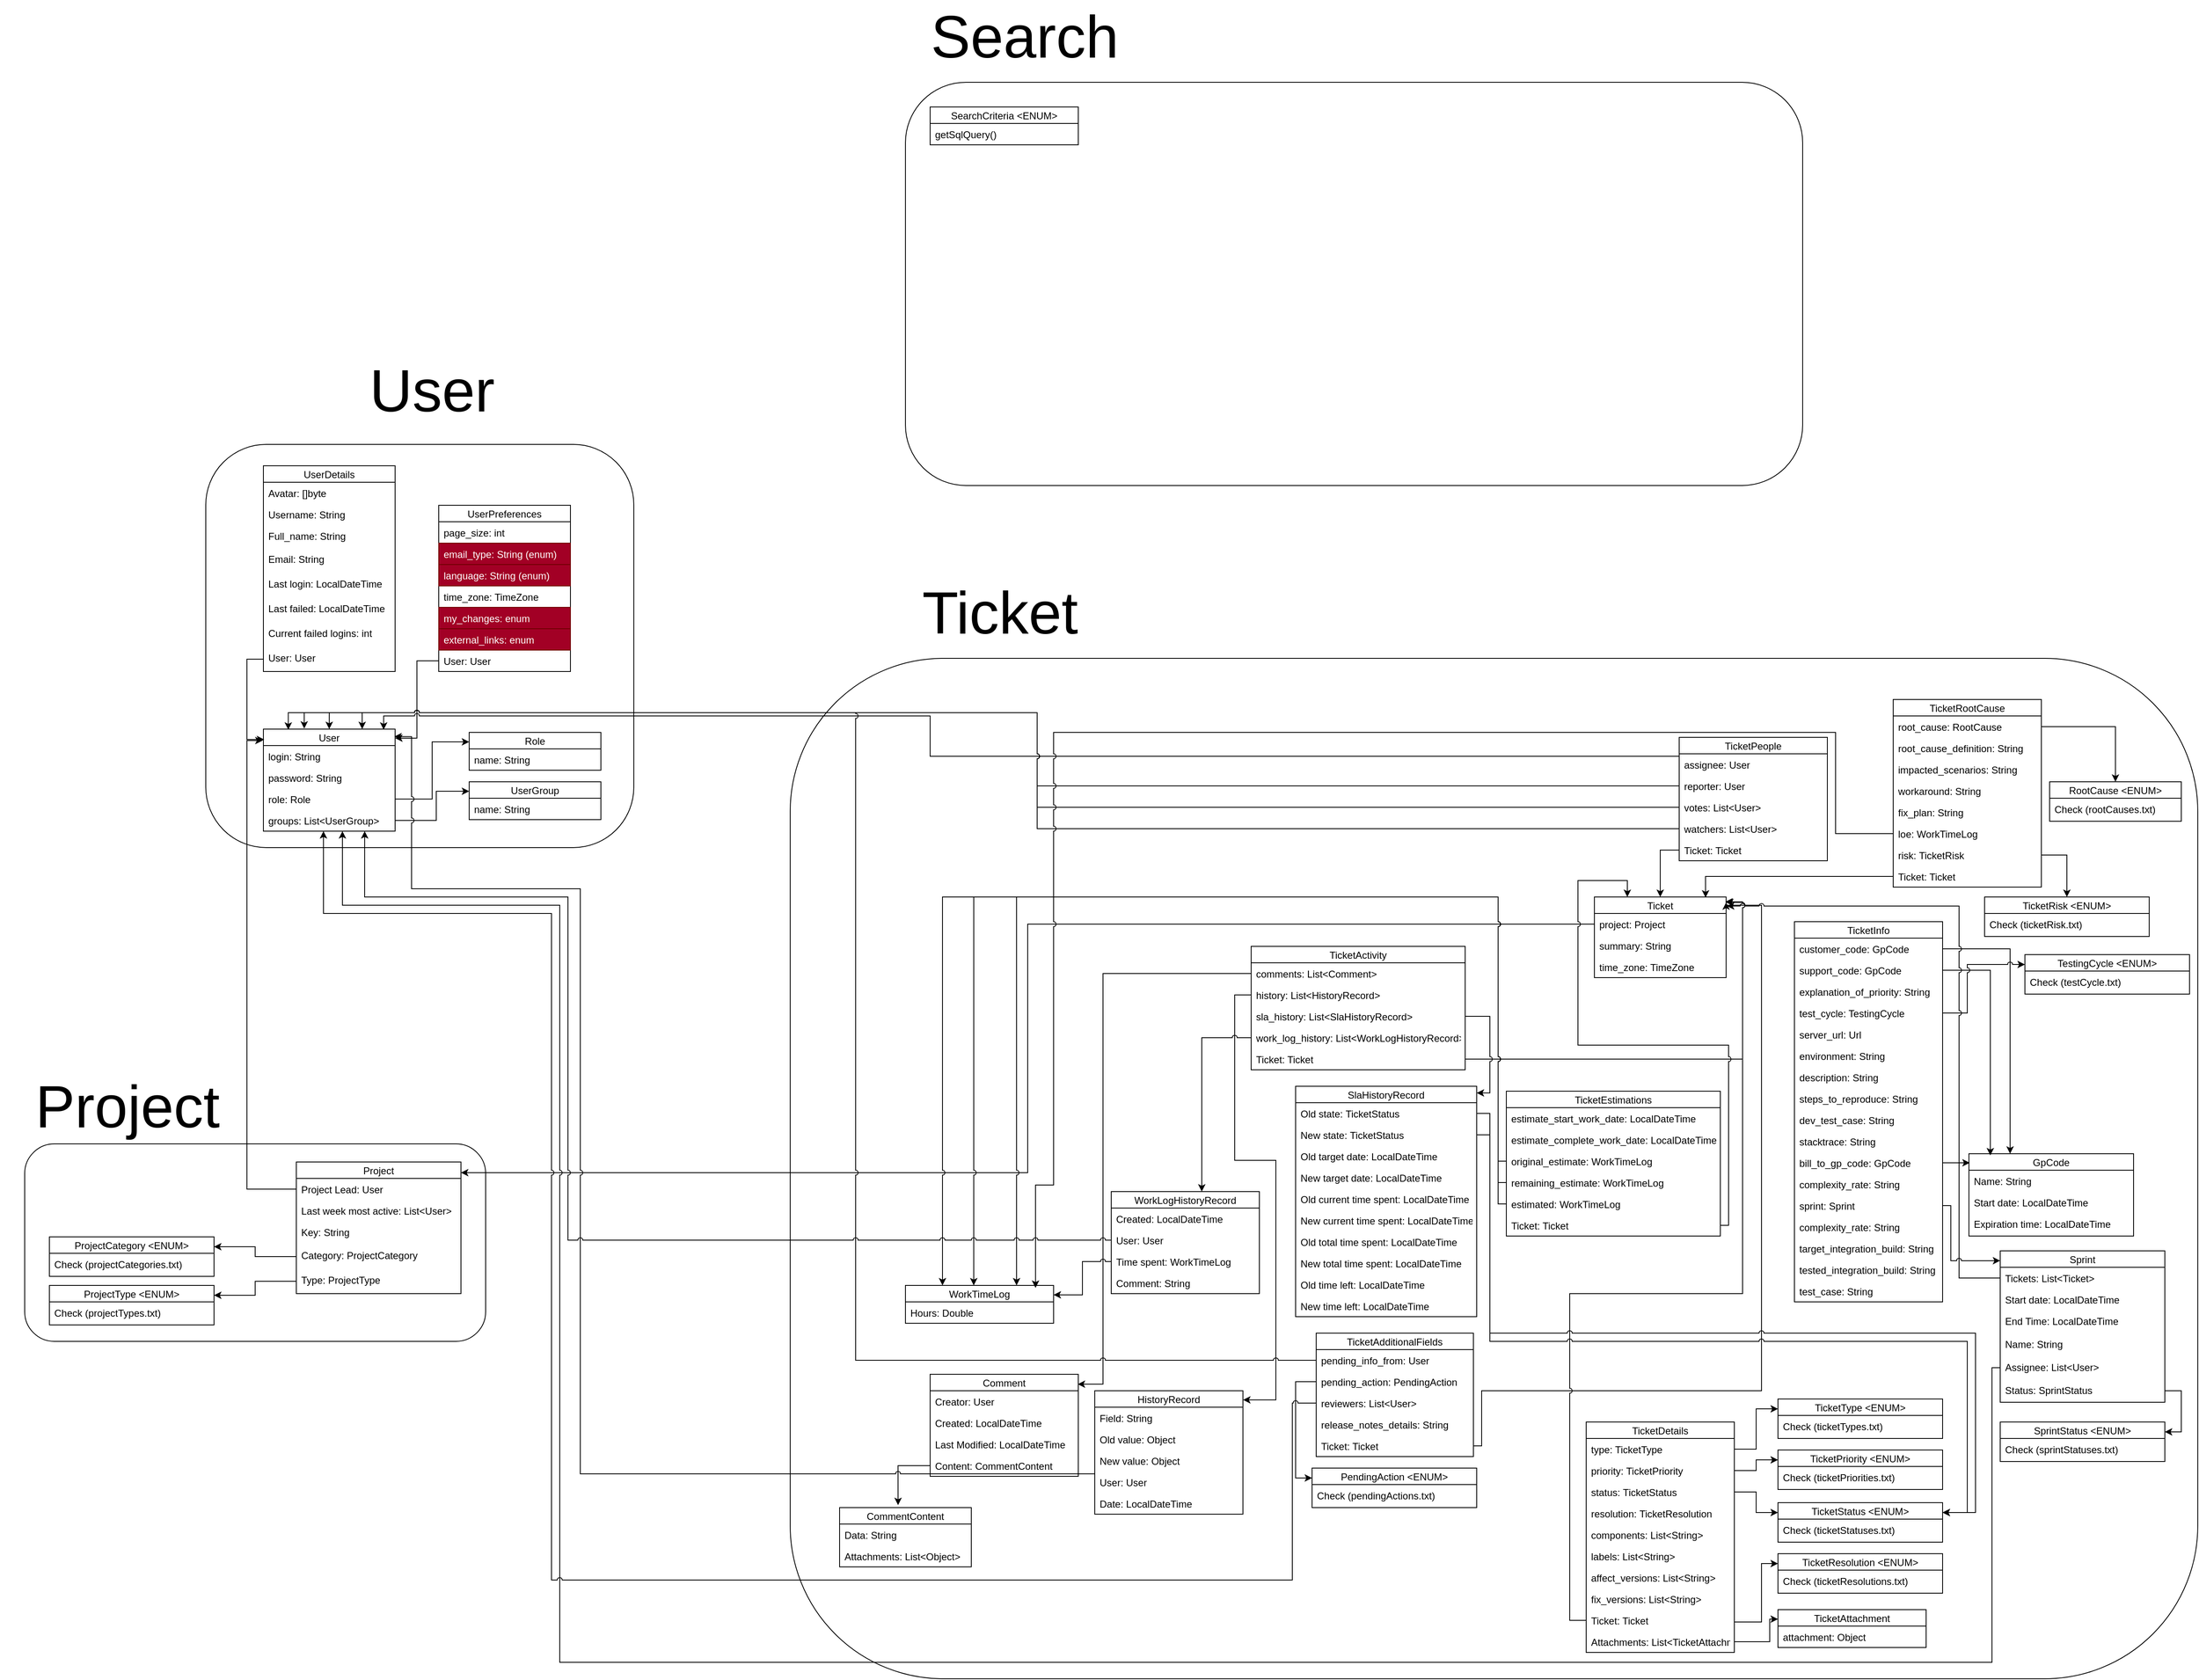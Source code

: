 <mxfile version="15.5.4" type="embed"><diagram id="T32aekfIllu5dWQNfJEE" name="Page-1"><mxGraphModel dx="2398" dy="3081" grid="1" gridSize="10" guides="1" tooltips="1" connect="1" arrows="1" fold="1" page="1" pageScale="1" pageWidth="827" pageHeight="1169" math="0" shadow="0"><root><mxCell id="0"/><mxCell id="1" parent="0"/><mxCell id="2G7QyxXY0g-MNs9BxpqW-143" value="" style="rounded=1;whiteSpace=wrap;html=1;" parent="1" vertex="1"><mxGeometry x="90" y="-1420" width="1710" height="1240" as="geometry"/></mxCell><mxCell id="2G7QyxXY0g-MNs9BxpqW-136" value="" style="rounded=1;whiteSpace=wrap;html=1;" parent="1" vertex="1"><mxGeometry x="-840" y="-830" width="560" height="240" as="geometry"/></mxCell><mxCell id="2G7QyxXY0g-MNs9BxpqW-134" value="" style="rounded=1;whiteSpace=wrap;html=1;" parent="1" vertex="1"><mxGeometry x="-620" y="-1680" width="520" height="490" as="geometry"/></mxCell><mxCell id="2G7QyxXY0g-MNs9BxpqW-76" style="edgeStyle=orthogonalEdgeStyle;rounded=0;orthogonalLoop=1;jettySize=auto;html=1;entryX=1;entryY=0.081;entryDx=0;entryDy=0;entryPerimeter=0;jumpStyle=arc;" parent="1" source="Ooq9MZfTdX-30O_yYHVG-53" target="2G7QyxXY0g-MNs9BxpqW-2" edge="1"><mxGeometry relative="1" as="geometry"/></mxCell><mxCell id="2G7QyxXY0g-MNs9BxpqW-78" style="edgeStyle=orthogonalEdgeStyle;rounded=0;orthogonalLoop=1;jettySize=auto;html=1;entryX=1;entryY=0.25;entryDx=0;entryDy=0;jumpStyle=arc;" parent="1" source="2G7QyxXY0g-MNs9BxpqW-6" target="2G7QyxXY0g-MNs9BxpqW-19" edge="1"><mxGeometry relative="1" as="geometry"/></mxCell><mxCell id="2G7QyxXY0g-MNs9BxpqW-79" style="edgeStyle=orthogonalEdgeStyle;rounded=0;orthogonalLoop=1;jettySize=auto;html=1;entryX=1;entryY=0.25;entryDx=0;entryDy=0;jumpStyle=arc;" parent="1" source="2G7QyxXY0g-MNs9BxpqW-35" target="2G7QyxXY0g-MNs9BxpqW-37" edge="1"><mxGeometry relative="1" as="geometry"/></mxCell><mxCell id="2G7QyxXY0g-MNs9BxpqW-80" style="edgeStyle=orthogonalEdgeStyle;rounded=0;orthogonalLoop=1;jettySize=auto;html=1;entryX=-0.006;entryY=0.112;entryDx=0;entryDy=0;entryPerimeter=0;jumpStyle=arc;" parent="1" source="2G7QyxXY0g-MNs9BxpqW-3" target="Ooq9MZfTdX-30O_yYHVG-12" edge="1"><mxGeometry relative="1" as="geometry"/></mxCell><mxCell id="2G7QyxXY0g-MNs9BxpqW-81" style="edgeStyle=orthogonalEdgeStyle;rounded=0;orthogonalLoop=1;jettySize=auto;html=1;entryX=0;entryY=0.25;entryDx=0;entryDy=0;jumpStyle=arc;" parent="1" source="Ooq9MZfTdX-30O_yYHVG-46" target="Ooq9MZfTdX-30O_yYHVG-47" edge="1"><mxGeometry relative="1" as="geometry"/></mxCell><mxCell id="2G7QyxXY0g-MNs9BxpqW-83" style="edgeStyle=orthogonalEdgeStyle;rounded=0;orthogonalLoop=1;jettySize=auto;html=1;entryX=0.006;entryY=0.102;entryDx=0;entryDy=0;entryPerimeter=0;jumpStyle=arc;exitX=0;exitY=0.5;exitDx=0;exitDy=0;" parent="1" source="2G7QyxXY0g-MNs9BxpqW-82" target="Ooq9MZfTdX-30O_yYHVG-12" edge="1"><mxGeometry relative="1" as="geometry"/></mxCell><mxCell id="2G7QyxXY0g-MNs9BxpqW-86" style="edgeStyle=orthogonalEdgeStyle;rounded=0;orthogonalLoop=1;jettySize=auto;html=1;entryX=0;entryY=0.25;entryDx=0;entryDy=0;jumpStyle=arc;" parent="1" source="2G7QyxXY0g-MNs9BxpqW-84" target="Ooq9MZfTdX-30O_yYHVG-39" edge="1"><mxGeometry relative="1" as="geometry"><Array as="points"><mxPoint x="-340" y="-1223"/><mxPoint x="-340" y="-1259"/></Array></mxGeometry></mxCell><mxCell id="2G7QyxXY0g-MNs9BxpqW-88" style="edgeStyle=orthogonalEdgeStyle;rounded=0;orthogonalLoop=1;jettySize=auto;html=1;entryX=1;entryY=0.089;entryDx=0;entryDy=0;entryPerimeter=0;jumpStyle=arc;" parent="1" source="2G7QyxXY0g-MNs9BxpqW-87" target="Ooq9MZfTdX-30O_yYHVG-12" edge="1"><mxGeometry relative="1" as="geometry"/></mxCell><mxCell id="2G7QyxXY0g-MNs9BxpqW-90" style="edgeStyle=orthogonalEdgeStyle;rounded=0;orthogonalLoop=1;jettySize=auto;html=1;entryX=1;entryY=0.067;entryDx=0;entryDy=0;entryPerimeter=0;jumpStyle=arc;" parent="1" source="2G7QyxXY0g-MNs9BxpqW-89" target="Ooq9MZfTdX-30O_yYHVG-51" edge="1"><mxGeometry relative="1" as="geometry"><Array as="points"><mxPoint x="930" y="-463"/><mxPoint x="930" y="-530"/><mxPoint x="1270" y="-530"/><mxPoint x="1270" y="-1120"/></Array></mxGeometry></mxCell><mxCell id="2G7QyxXY0g-MNs9BxpqW-92" style="edgeStyle=orthogonalEdgeStyle;rounded=0;orthogonalLoop=1;jettySize=auto;html=1;entryX=0.994;entryY=0.06;entryDx=0;entryDy=0;entryPerimeter=0;jumpStyle=arc;" parent="1" source="2G7QyxXY0g-MNs9BxpqW-91" target="Ooq9MZfTdX-30O_yYHVG-51" edge="1"><mxGeometry relative="1" as="geometry"/></mxCell><mxCell id="2G7QyxXY0g-MNs9BxpqW-94" style="edgeStyle=orthogonalEdgeStyle;rounded=0;orthogonalLoop=1;jettySize=auto;html=1;entryX=1;entryY=0.067;entryDx=0;entryDy=0;entryPerimeter=0;jumpStyle=arc;" parent="1" source="2G7QyxXY0g-MNs9BxpqW-93" target="Ooq9MZfTdX-30O_yYHVG-51" edge="1"><mxGeometry relative="1" as="geometry"/></mxCell><mxCell id="2G7QyxXY0g-MNs9BxpqW-95" style="edgeStyle=orthogonalEdgeStyle;rounded=0;orthogonalLoop=1;jettySize=auto;html=1;entryX=0;entryY=0.25;entryDx=0;entryDy=0;jumpStyle=arc;" parent="1" source="Ooq9MZfTdX-30O_yYHVG-66" target="2G7QyxXY0g-MNs9BxpqW-33" edge="1"><mxGeometry relative="1" as="geometry"/></mxCell><mxCell id="2G7QyxXY0g-MNs9BxpqW-98" style="edgeStyle=orthogonalEdgeStyle;rounded=0;orthogonalLoop=1;jettySize=auto;html=1;entryX=0;entryY=0.25;entryDx=0;entryDy=0;" parent="1" source="2G7QyxXY0g-MNs9BxpqW-97" target="Ooq9MZfTdX-30O_yYHVG-87" edge="1"><mxGeometry relative="1" as="geometry"><Array as="points"><mxPoint x="1280" y="-225"/><mxPoint x="1280" y="-252"/></Array></mxGeometry></mxCell><mxCell id="2G7QyxXY0g-MNs9BxpqW-102" style="edgeStyle=orthogonalEdgeStyle;rounded=0;orthogonalLoop=1;jettySize=auto;html=1;entryX=0.444;entryY=-0.042;entryDx=0;entryDy=0;entryPerimeter=0;jumpStyle=arc;" parent="1" source="2G7QyxXY0g-MNs9BxpqW-44" target="2G7QyxXY0g-MNs9BxpqW-45" edge="1"><mxGeometry relative="1" as="geometry"/></mxCell><mxCell id="2G7QyxXY0g-MNs9BxpqW-104" style="edgeStyle=orthogonalEdgeStyle;rounded=0;orthogonalLoop=1;jettySize=auto;html=1;entryX=0.25;entryY=0;entryDx=0;entryDy=0;jumpStyle=arc;" parent="1" source="Ooq9MZfTdX-30O_yYHVG-76" target="2G7QyxXY0g-MNs9BxpqW-25" edge="1"><mxGeometry relative="1" as="geometry"/></mxCell><mxCell id="2G7QyxXY0g-MNs9BxpqW-105" style="edgeStyle=orthogonalEdgeStyle;rounded=0;orthogonalLoop=1;jettySize=auto;html=1;entryX=0.13;entryY=0.02;entryDx=0;entryDy=0;entryPerimeter=0;jumpStyle=arc;" parent="1" source="Ooq9MZfTdX-30O_yYHVG-77" target="2G7QyxXY0g-MNs9BxpqW-25" edge="1"><mxGeometry relative="1" as="geometry"/></mxCell><mxCell id="2G7QyxXY0g-MNs9BxpqW-106" style="edgeStyle=orthogonalEdgeStyle;rounded=0;orthogonalLoop=1;jettySize=auto;html=1;entryX=0.005;entryY=0.11;entryDx=0;entryDy=0;entryPerimeter=0;jumpStyle=arc;" parent="1" source="Ooq9MZfTdX-30O_yYHVG-86" target="2G7QyxXY0g-MNs9BxpqW-25" edge="1"><mxGeometry relative="1" as="geometry"/></mxCell><mxCell id="2G7QyxXY0g-MNs9BxpqW-107" style="edgeStyle=orthogonalEdgeStyle;rounded=0;orthogonalLoop=1;jettySize=auto;html=1;entryX=0.996;entryY=0.097;entryDx=0;entryDy=0;entryPerimeter=0;jumpStyle=arc;" parent="1" source="Ooq9MZfTdX-30O_yYHVG-135" target="2G7QyxXY0g-MNs9BxpqW-40" edge="1"><mxGeometry relative="1" as="geometry"><Array as="points"><mxPoint x="470" y="-1037"/><mxPoint x="470" y="-538"/></Array></mxGeometry></mxCell><mxCell id="2G7QyxXY0g-MNs9BxpqW-108" style="edgeStyle=orthogonalEdgeStyle;rounded=0;orthogonalLoop=1;jettySize=auto;html=1;entryX=1.001;entryY=0.074;entryDx=0;entryDy=0;entryPerimeter=0;jumpStyle=arc;" parent="1" source="Ooq9MZfTdX-30O_yYHVG-137" target="2G7QyxXY0g-MNs9BxpqW-51" edge="1"><mxGeometry relative="1" as="geometry"><Array as="points"><mxPoint x="630" y="-1011"/><mxPoint x="630" y="-810"/><mxPoint x="680" y="-810"/><mxPoint x="680" y="-519"/></Array></mxGeometry></mxCell><mxCell id="2G7QyxXY0g-MNs9BxpqW-109" style="edgeStyle=orthogonalEdgeStyle;rounded=0;orthogonalLoop=1;jettySize=auto;html=1;jumpStyle=arc;" parent="1" source="Ooq9MZfTdX-30O_yYHVG-144" target="2G7QyxXY0g-MNs9BxpqW-69" edge="1"><mxGeometry relative="1" as="geometry"><Array as="points"><mxPoint x="590" y="-959"/></Array></mxGeometry></mxCell><mxCell id="2G7QyxXY0g-MNs9BxpqW-110" style="edgeStyle=orthogonalEdgeStyle;rounded=0;orthogonalLoop=1;jettySize=auto;html=1;entryX=1;entryY=0.029;entryDx=0;entryDy=0;entryPerimeter=0;jumpStyle=arc;" parent="1" source="Ooq9MZfTdX-30O_yYHVG-138" target="2G7QyxXY0g-MNs9BxpqW-56" edge="1"><mxGeometry relative="1" as="geometry"><Array as="points"><mxPoint x="940" y="-985"/><mxPoint x="940" y="-892"/></Array></mxGeometry></mxCell><mxCell id="2G7QyxXY0g-MNs9BxpqW-112" style="edgeStyle=orthogonalEdgeStyle;rounded=0;orthogonalLoop=1;jettySize=auto;html=1;entryX=0.5;entryY=0;entryDx=0;entryDy=0;jumpStyle=arc;" parent="1" source="2G7QyxXY0g-MNs9BxpqW-111" target="Ooq9MZfTdX-30O_yYHVG-51" edge="1"><mxGeometry relative="1" as="geometry"/></mxCell><mxCell id="2G7QyxXY0g-MNs9BxpqW-113" style="edgeStyle=orthogonalEdgeStyle;rounded=0;orthogonalLoop=1;jettySize=auto;html=1;entryX=0.913;entryY=0.006;entryDx=0;entryDy=0;entryPerimeter=0;exitX=0;exitY=0.5;exitDx=0;exitDy=0;jumpStyle=arc;" parent="1" source="Ooq9MZfTdX-30O_yYHVG-102" target="Ooq9MZfTdX-30O_yYHVG-12" edge="1"><mxGeometry relative="1" as="geometry"><mxPoint x="-411" y="-1335" as="targetPoint"/><Array as="points"><mxPoint x="260" y="-1301"/><mxPoint x="260" y="-1350"/><mxPoint x="-404" y="-1350"/></Array></mxGeometry></mxCell><mxCell id="2G7QyxXY0g-MNs9BxpqW-114" style="edgeStyle=orthogonalEdgeStyle;rounded=0;orthogonalLoop=1;jettySize=auto;html=1;entryX=0.75;entryY=0;entryDx=0;entryDy=0;jumpStyle=arc;" parent="1" source="Ooq9MZfTdX-30O_yYHVG-103" target="Ooq9MZfTdX-30O_yYHVG-12" edge="1"><mxGeometry relative="1" as="geometry"/></mxCell><mxCell id="2G7QyxXY0g-MNs9BxpqW-115" style="edgeStyle=orthogonalEdgeStyle;rounded=0;orthogonalLoop=1;jettySize=auto;html=1;entryX=0.5;entryY=0;entryDx=0;entryDy=0;jumpStyle=arc;" parent="1" source="Ooq9MZfTdX-30O_yYHVG-104" target="Ooq9MZfTdX-30O_yYHVG-12" edge="1"><mxGeometry relative="1" as="geometry"><mxPoint x="-390" y="-1160" as="targetPoint"/></mxGeometry></mxCell><mxCell id="2G7QyxXY0g-MNs9BxpqW-116" style="edgeStyle=orthogonalEdgeStyle;rounded=0;orthogonalLoop=1;jettySize=auto;html=1;entryX=0.189;entryY=0.006;entryDx=0;entryDy=0;entryPerimeter=0;jumpStyle=arc;" parent="1" source="Ooq9MZfTdX-30O_yYHVG-105" target="Ooq9MZfTdX-30O_yYHVG-12" edge="1"><mxGeometry relative="1" as="geometry"/></mxCell><mxCell id="2G7QyxXY0g-MNs9BxpqW-120" style="edgeStyle=orthogonalEdgeStyle;rounded=0;orthogonalLoop=1;jettySize=auto;html=1;entryX=0.844;entryY=0.007;entryDx=0;entryDy=0;entryPerimeter=0;jumpStyle=arc;" parent="1" source="2G7QyxXY0g-MNs9BxpqW-119" target="Ooq9MZfTdX-30O_yYHVG-51" edge="1"><mxGeometry relative="1" as="geometry"/></mxCell><mxCell id="2G7QyxXY0g-MNs9BxpqW-129" style="edgeStyle=orthogonalEdgeStyle;rounded=0;orthogonalLoop=1;jettySize=auto;html=1;entryX=0;entryY=0.25;entryDx=0;entryDy=0;exitX=1;exitY=0.5;exitDx=0;exitDy=0;jumpStyle=arc;" parent="1" source="Ooq9MZfTdX-30O_yYHVG-69" target="2G7QyxXY0g-MNs9BxpqW-127" edge="1"><mxGeometry relative="1" as="geometry"><Array as="points"><mxPoint x="1237" y="-249"/><mxPoint x="1270" y="-249"/><mxPoint x="1270" y="-320"/></Array></mxGeometry></mxCell><mxCell id="2G7QyxXY0g-MNs9BxpqW-132" style="edgeStyle=orthogonalEdgeStyle;rounded=0;orthogonalLoop=1;jettySize=auto;html=1;entryX=0.5;entryY=0;entryDx=0;entryDy=0;jumpStyle=arc;" parent="1" source="Ooq9MZfTdX-30O_yYHVG-123" target="2G7QyxXY0g-MNs9BxpqW-130" edge="1"><mxGeometry relative="1" as="geometry"/></mxCell><mxCell id="2G7QyxXY0g-MNs9BxpqW-133" style="edgeStyle=orthogonalEdgeStyle;rounded=0;orthogonalLoop=1;jettySize=auto;html=1;entryX=0.31;entryY=-0.005;entryDx=0;entryDy=0;entryPerimeter=0;jumpStyle=arc;" parent="1" source="Ooq9MZfTdX-30O_yYHVG-125" target="Ooq9MZfTdX-30O_yYHVG-12" edge="1"><mxGeometry relative="1" as="geometry"/></mxCell><mxCell id="2G7QyxXY0g-MNs9BxpqW-2" value="Project" style="swimlane;fontStyle=0;childLayout=stackLayout;horizontal=1;startSize=20;fillColor=none;horizontalStack=0;resizeParent=1;resizeParentMax=0;resizeLast=0;collapsible=1;marginBottom=0;" parent="1" vertex="1"><mxGeometry x="-510" y="-808" width="200" height="160" as="geometry"><mxRectangle x="10" y="-1210" width="100" height="26" as="alternateBounds"/></mxGeometry></mxCell><mxCell id="2G7QyxXY0g-MNs9BxpqW-3" value="Project Lead: User" style="text;strokeColor=none;fillColor=none;align=left;verticalAlign=top;spacingLeft=4;spacingRight=4;overflow=hidden;rotatable=0;points=[[0,0.5],[1,0.5]];portConstraint=eastwest;" parent="2G7QyxXY0g-MNs9BxpqW-2" vertex="1"><mxGeometry y="20" width="200" height="26" as="geometry"/></mxCell><mxCell id="2G7QyxXY0g-MNs9BxpqW-4" value="Last week most active: List&lt;User&gt;" style="text;strokeColor=none;fillColor=none;align=left;verticalAlign=top;spacingLeft=4;spacingRight=4;overflow=hidden;rotatable=0;points=[[0,0.5],[1,0.5]];portConstraint=eastwest;" parent="2G7QyxXY0g-MNs9BxpqW-2" vertex="1"><mxGeometry y="46" width="200" height="26" as="geometry"/></mxCell><mxCell id="2G7QyxXY0g-MNs9BxpqW-5" value="Key: String" style="text;strokeColor=none;fillColor=none;align=left;verticalAlign=top;spacingLeft=4;spacingRight=4;overflow=hidden;rotatable=0;points=[[0,0.5],[1,0.5]];portConstraint=eastwest;" parent="2G7QyxXY0g-MNs9BxpqW-2" vertex="1"><mxGeometry y="72" width="200" height="28" as="geometry"/></mxCell><mxCell id="2G7QyxXY0g-MNs9BxpqW-6" value="Category: ProjectCategory" style="text;strokeColor=none;fillColor=none;align=left;verticalAlign=top;spacingLeft=4;spacingRight=4;overflow=hidden;rotatable=0;points=[[0,0.5],[1,0.5]];portConstraint=eastwest;" parent="2G7QyxXY0g-MNs9BxpqW-2" vertex="1"><mxGeometry y="100" width="200" height="30" as="geometry"/></mxCell><mxCell id="2G7QyxXY0g-MNs9BxpqW-35" value="Type: ProjectType" style="text;strokeColor=none;fillColor=none;align=left;verticalAlign=top;spacingLeft=4;spacingRight=4;overflow=hidden;rotatable=0;points=[[0,0.5],[1,0.5]];portConstraint=eastwest;" parent="2G7QyxXY0g-MNs9BxpqW-2" vertex="1"><mxGeometry y="130" width="200" height="30" as="geometry"/></mxCell><mxCell id="2G7QyxXY0g-MNs9BxpqW-19" value="ProjectCategory &lt;ENUM&gt;" style="swimlane;fontStyle=0;childLayout=stackLayout;horizontal=1;startSize=20;fillColor=none;horizontalStack=0;resizeParent=1;resizeParentMax=0;resizeLast=0;collapsible=1;marginBottom=0;" parent="1" vertex="1"><mxGeometry x="-810" y="-717" width="200" height="48" as="geometry"><mxRectangle x="10" y="-1210" width="100" height="26" as="alternateBounds"/></mxGeometry></mxCell><mxCell id="2G7QyxXY0g-MNs9BxpqW-22" value="Check (projectCategories.txt)&#10;" style="text;strokeColor=none;fillColor=none;align=left;verticalAlign=top;spacingLeft=4;spacingRight=4;overflow=hidden;rotatable=0;points=[[0,0.5],[1,0.5]];portConstraint=eastwest;" parent="2G7QyxXY0g-MNs9BxpqW-19" vertex="1"><mxGeometry y="20" width="200" height="28" as="geometry"/></mxCell><mxCell id="2G7QyxXY0g-MNs9BxpqW-37" value="ProjectType &lt;ENUM&gt;" style="swimlane;fontStyle=0;childLayout=stackLayout;horizontal=1;startSize=20;fillColor=none;horizontalStack=0;resizeParent=1;resizeParentMax=0;resizeLast=0;collapsible=1;marginBottom=0;" parent="1" vertex="1"><mxGeometry x="-810" y="-658" width="200" height="48" as="geometry"><mxRectangle x="10" y="-1210" width="100" height="26" as="alternateBounds"/></mxGeometry></mxCell><mxCell id="2G7QyxXY0g-MNs9BxpqW-38" value="Check (projectTypes.txt)&#10;" style="text;strokeColor=none;fillColor=none;align=left;verticalAlign=top;spacingLeft=4;spacingRight=4;overflow=hidden;rotatable=0;points=[[0,0.5],[1,0.5]];portConstraint=eastwest;" parent="2G7QyxXY0g-MNs9BxpqW-37" vertex="1"><mxGeometry y="20" width="200" height="28" as="geometry"/></mxCell><mxCell id="Ooq9MZfTdX-30O_yYHVG-12" value="User" style="swimlane;fontStyle=0;childLayout=stackLayout;horizontal=1;startSize=20;fillColor=none;horizontalStack=0;resizeParent=1;resizeParentMax=0;resizeLast=0;collapsible=1;marginBottom=0;" parent="1" vertex="1"><mxGeometry x="-550" y="-1334" width="160" height="124" as="geometry"><mxRectangle x="10" y="-1210" width="100" height="26" as="alternateBounds"/></mxGeometry></mxCell><mxCell id="Ooq9MZfTdX-30O_yYHVG-13" value="login: String" style="text;strokeColor=none;fillColor=none;align=left;verticalAlign=top;spacingLeft=4;spacingRight=4;overflow=hidden;rotatable=0;points=[[0,0.5],[1,0.5]];portConstraint=eastwest;" parent="Ooq9MZfTdX-30O_yYHVG-12" vertex="1"><mxGeometry y="20" width="160" height="26" as="geometry"/></mxCell><mxCell id="Ooq9MZfTdX-30O_yYHVG-14" value="password: String" style="text;strokeColor=none;fillColor=none;align=left;verticalAlign=top;spacingLeft=4;spacingRight=4;overflow=hidden;rotatable=0;points=[[0,0.5],[1,0.5]];portConstraint=eastwest;" parent="Ooq9MZfTdX-30O_yYHVG-12" vertex="1"><mxGeometry y="46" width="160" height="26" as="geometry"/></mxCell><mxCell id="Ooq9MZfTdX-30O_yYHVG-46" value="role: Role" style="text;strokeColor=none;fillColor=none;align=left;verticalAlign=top;spacingLeft=4;spacingRight=4;overflow=hidden;rotatable=0;points=[[0,0.5],[1,0.5]];portConstraint=eastwest;" parent="Ooq9MZfTdX-30O_yYHVG-12" vertex="1"><mxGeometry y="72" width="160" height="26" as="geometry"/></mxCell><mxCell id="2G7QyxXY0g-MNs9BxpqW-84" value="groups: List&lt;UserGroup&gt;" style="text;strokeColor=none;fillColor=none;align=left;verticalAlign=top;spacingLeft=4;spacingRight=4;overflow=hidden;rotatable=0;points=[[0,0.5],[1,0.5]];portConstraint=eastwest;" parent="Ooq9MZfTdX-30O_yYHVG-12" vertex="1"><mxGeometry y="98" width="160" height="26" as="geometry"/></mxCell><mxCell id="Ooq9MZfTdX-30O_yYHVG-2" value="UserDetails" style="swimlane;fontStyle=0;childLayout=stackLayout;horizontal=1;startSize=20;fillColor=none;horizontalStack=0;resizeParent=1;resizeParentMax=0;resizeLast=0;collapsible=1;marginBottom=0;" parent="1" vertex="1"><mxGeometry x="-550" y="-1654" width="160" height="250" as="geometry"><mxRectangle x="10" y="-1210" width="100" height="26" as="alternateBounds"/></mxGeometry></mxCell><mxCell id="Ooq9MZfTdX-30O_yYHVG-3" value="Avatar: []byte" style="text;strokeColor=none;fillColor=none;align=left;verticalAlign=top;spacingLeft=4;spacingRight=4;overflow=hidden;rotatable=0;points=[[0,0.5],[1,0.5]];portConstraint=eastwest;" parent="Ooq9MZfTdX-30O_yYHVG-2" vertex="1"><mxGeometry y="20" width="160" height="26" as="geometry"/></mxCell><mxCell id="Ooq9MZfTdX-30O_yYHVG-4" value="Username: String" style="text;strokeColor=none;fillColor=none;align=left;verticalAlign=top;spacingLeft=4;spacingRight=4;overflow=hidden;rotatable=0;points=[[0,0.5],[1,0.5]];portConstraint=eastwest;" parent="Ooq9MZfTdX-30O_yYHVG-2" vertex="1"><mxGeometry y="46" width="160" height="26" as="geometry"/></mxCell><mxCell id="Ooq9MZfTdX-30O_yYHVG-5" value="Full_name: String" style="text;strokeColor=none;fillColor=none;align=left;verticalAlign=top;spacingLeft=4;spacingRight=4;overflow=hidden;rotatable=0;points=[[0,0.5],[1,0.5]];portConstraint=eastwest;" parent="Ooq9MZfTdX-30O_yYHVG-2" vertex="1"><mxGeometry y="72" width="160" height="28" as="geometry"/></mxCell><mxCell id="Ooq9MZfTdX-30O_yYHVG-7" value="Email: String" style="text;strokeColor=none;fillColor=none;align=left;verticalAlign=top;spacingLeft=4;spacingRight=4;overflow=hidden;rotatable=0;points=[[0,0.5],[1,0.5]];portConstraint=eastwest;" parent="Ooq9MZfTdX-30O_yYHVG-2" vertex="1"><mxGeometry y="100" width="160" height="30" as="geometry"/></mxCell><mxCell id="Ooq9MZfTdX-30O_yYHVG-9" value="Last login: LocalDateTime" style="text;strokeColor=none;fillColor=none;align=left;verticalAlign=top;spacingLeft=4;spacingRight=4;overflow=hidden;rotatable=0;points=[[0,0.5],[1,0.5]];portConstraint=eastwest;" parent="Ooq9MZfTdX-30O_yYHVG-2" vertex="1"><mxGeometry y="130" width="160" height="30" as="geometry"/></mxCell><mxCell id="Ooq9MZfTdX-30O_yYHVG-10" value="Last failed: LocalDateTime" style="text;strokeColor=none;fillColor=none;align=left;verticalAlign=top;spacingLeft=4;spacingRight=4;overflow=hidden;rotatable=0;points=[[0,0.5],[1,0.5]];portConstraint=eastwest;" parent="Ooq9MZfTdX-30O_yYHVG-2" vertex="1"><mxGeometry y="160" width="160" height="30" as="geometry"/></mxCell><mxCell id="Ooq9MZfTdX-30O_yYHVG-11" value="Current failed logins: int" style="text;strokeColor=none;fillColor=none;align=left;verticalAlign=top;spacingLeft=4;spacingRight=4;overflow=hidden;rotatable=0;points=[[0,0.5],[1,0.5]];portConstraint=eastwest;" parent="Ooq9MZfTdX-30O_yYHVG-2" vertex="1"><mxGeometry y="190" width="160" height="30" as="geometry"/></mxCell><mxCell id="2G7QyxXY0g-MNs9BxpqW-82" value="User: User" style="text;strokeColor=none;fillColor=none;align=left;verticalAlign=top;spacingLeft=4;spacingRight=4;overflow=hidden;rotatable=0;points=[[0,0.5],[1,0.5]];portConstraint=eastwest;" parent="Ooq9MZfTdX-30O_yYHVG-2" vertex="1"><mxGeometry y="220" width="160" height="30" as="geometry"/></mxCell><mxCell id="Ooq9MZfTdX-30O_yYHVG-20" value="UserPreferences" style="swimlane;fontStyle=0;childLayout=stackLayout;horizontal=1;startSize=20;fillColor=none;horizontalStack=0;resizeParent=1;resizeParentMax=0;resizeLast=0;collapsible=1;marginBottom=0;" parent="1" vertex="1"><mxGeometry x="-337" y="-1606" width="160" height="202" as="geometry"><mxRectangle x="10" y="-1210" width="100" height="26" as="alternateBounds"/></mxGeometry></mxCell><mxCell id="Ooq9MZfTdX-30O_yYHVG-21" value="page_size: int" style="text;strokeColor=none;fillColor=none;align=left;verticalAlign=top;spacingLeft=4;spacingRight=4;overflow=hidden;rotatable=0;points=[[0,0.5],[1,0.5]];portConstraint=eastwest;" parent="Ooq9MZfTdX-30O_yYHVG-20" vertex="1"><mxGeometry y="20" width="160" height="26" as="geometry"/></mxCell><mxCell id="Ooq9MZfTdX-30O_yYHVG-22" value="email_type: String (enum)" style="text;strokeColor=#6F0000;fillColor=#a20025;align=left;verticalAlign=top;spacingLeft=4;spacingRight=4;overflow=hidden;rotatable=0;points=[[0,0.5],[1,0.5]];portConstraint=eastwest;fontColor=#ffffff;" parent="Ooq9MZfTdX-30O_yYHVG-20" vertex="1"><mxGeometry y="46" width="160" height="26" as="geometry"/></mxCell><mxCell id="Ooq9MZfTdX-30O_yYHVG-23" value="language: String (enum)" style="text;strokeColor=#6F0000;fillColor=#a20025;align=left;verticalAlign=top;spacingLeft=4;spacingRight=4;overflow=hidden;rotatable=0;points=[[0,0.5],[1,0.5]];portConstraint=eastwest;fontColor=#ffffff;" parent="Ooq9MZfTdX-30O_yYHVG-20" vertex="1"><mxGeometry y="72" width="160" height="26" as="geometry"/></mxCell><mxCell id="Ooq9MZfTdX-30O_yYHVG-24" value="time_zone: TimeZone" style="text;strokeColor=none;fillColor=none;align=left;verticalAlign=top;spacingLeft=4;spacingRight=4;overflow=hidden;rotatable=0;points=[[0,0.5],[1,0.5]];portConstraint=eastwest;" parent="Ooq9MZfTdX-30O_yYHVG-20" vertex="1"><mxGeometry y="98" width="160" height="26" as="geometry"/></mxCell><mxCell id="Ooq9MZfTdX-30O_yYHVG-25" value="my_changes: enum" style="text;strokeColor=#6F0000;fillColor=#a20025;align=left;verticalAlign=top;spacingLeft=4;spacingRight=4;overflow=hidden;rotatable=0;points=[[0,0.5],[1,0.5]];portConstraint=eastwest;fontColor=#ffffff;" parent="Ooq9MZfTdX-30O_yYHVG-20" vertex="1"><mxGeometry y="124" width="160" height="26" as="geometry"/></mxCell><mxCell id="Ooq9MZfTdX-30O_yYHVG-26" value="external_links: enum" style="text;strokeColor=#6F0000;fillColor=#a20025;align=left;verticalAlign=top;spacingLeft=4;spacingRight=4;overflow=hidden;rotatable=0;points=[[0,0.5],[1,0.5]];portConstraint=eastwest;fontColor=#ffffff;" parent="Ooq9MZfTdX-30O_yYHVG-20" vertex="1"><mxGeometry y="150" width="160" height="26" as="geometry"/></mxCell><mxCell id="2G7QyxXY0g-MNs9BxpqW-87" value="User: User" style="text;strokeColor=none;fillColor=none;align=left;verticalAlign=top;spacingLeft=4;spacingRight=4;overflow=hidden;rotatable=0;points=[[0,0.5],[1,0.5]];portConstraint=eastwest;" parent="Ooq9MZfTdX-30O_yYHVG-20" vertex="1"><mxGeometry y="176" width="160" height="26" as="geometry"/></mxCell><mxCell id="Ooq9MZfTdX-30O_yYHVG-47" value="Role" style="swimlane;fontStyle=0;childLayout=stackLayout;horizontal=1;startSize=20;fillColor=none;horizontalStack=0;resizeParent=1;resizeParentMax=0;resizeLast=0;collapsible=1;marginBottom=0;" parent="1" vertex="1"><mxGeometry x="-300" y="-1330" width="160" height="46" as="geometry"><mxRectangle x="10" y="-1210" width="100" height="26" as="alternateBounds"/></mxGeometry></mxCell><mxCell id="Ooq9MZfTdX-30O_yYHVG-48" value="name: String" style="text;strokeColor=none;fillColor=none;align=left;verticalAlign=top;spacingLeft=4;spacingRight=4;overflow=hidden;rotatable=0;points=[[0,0.5],[1,0.5]];portConstraint=eastwest;" parent="Ooq9MZfTdX-30O_yYHVG-47" vertex="1"><mxGeometry y="20" width="160" height="26" as="geometry"/></mxCell><mxCell id="Ooq9MZfTdX-30O_yYHVG-39" value="UserGroup" style="swimlane;fontStyle=0;childLayout=stackLayout;horizontal=1;startSize=20;fillColor=none;horizontalStack=0;resizeParent=1;resizeParentMax=0;resizeLast=0;collapsible=1;marginBottom=0;" parent="1" vertex="1"><mxGeometry x="-300" y="-1270" width="160" height="46" as="geometry"><mxRectangle x="10" y="-1210" width="100" height="26" as="alternateBounds"/></mxGeometry></mxCell><mxCell id="Ooq9MZfTdX-30O_yYHVG-40" value="name: String" style="text;strokeColor=none;fillColor=none;align=left;verticalAlign=top;spacingLeft=4;spacingRight=4;overflow=hidden;rotatable=0;points=[[0,0.5],[1,0.5]];portConstraint=eastwest;" parent="Ooq9MZfTdX-30O_yYHVG-39" vertex="1"><mxGeometry y="20" width="160" height="26" as="geometry"/></mxCell><mxCell id="2G7QyxXY0g-MNs9BxpqW-138" style="edgeStyle=orthogonalEdgeStyle;rounded=0;orthogonalLoop=1;jettySize=auto;html=1;entryX=0;entryY=0.25;entryDx=0;entryDy=0;jumpStyle=arc;" parent="1" source="Ooq9MZfTdX-30O_yYHVG-67" target="2G7QyxXY0g-MNs9BxpqW-124" edge="1"><mxGeometry relative="1" as="geometry"/></mxCell><mxCell id="2G7QyxXY0g-MNs9BxpqW-139" style="edgeStyle=orthogonalEdgeStyle;rounded=0;orthogonalLoop=1;jettySize=auto;html=1;entryX=0;entryY=0.25;entryDx=0;entryDy=0;jumpStyle=arc;" parent="1" source="Ooq9MZfTdX-30O_yYHVG-68" target="2G7QyxXY0g-MNs9BxpqW-121" edge="1"><mxGeometry relative="1" as="geometry"/></mxCell><mxCell id="2G7QyxXY0g-MNs9BxpqW-140" style="edgeStyle=orthogonalEdgeStyle;rounded=0;orthogonalLoop=1;jettySize=auto;html=1;entryX=0.25;entryY=0;entryDx=0;entryDy=0;exitX=1;exitY=0.5;exitDx=0;exitDy=0;jumpStyle=arc;" parent="1" source="2G7QyxXY0g-MNs9BxpqW-117" target="Ooq9MZfTdX-30O_yYHVG-51" edge="1"><mxGeometry relative="1" as="geometry"><Array as="points"><mxPoint x="1230" y="-731"/><mxPoint x="1230" y="-950"/><mxPoint x="1047" y="-950"/><mxPoint x="1047" y="-1150"/><mxPoint x="1107" y="-1150"/></Array></mxGeometry></mxCell><mxCell id="2G7QyxXY0g-MNs9BxpqW-142" style="edgeStyle=orthogonalEdgeStyle;rounded=0;orthogonalLoop=1;jettySize=auto;html=1;entryX=0.994;entryY=0.073;entryDx=0;entryDy=0;entryPerimeter=0;jumpStyle=arc;" parent="1" source="2G7QyxXY0g-MNs9BxpqW-55" target="Ooq9MZfTdX-30O_yYHVG-12" edge="1"><mxGeometry relative="1" as="geometry"><Array as="points"><mxPoint x="-165" y="-429"/><mxPoint x="-165" y="-1140"/><mxPoint x="-370" y="-1140"/><mxPoint x="-370" y="-1325"/></Array></mxGeometry></mxCell><mxCell id="Ooq9MZfTdX-30O_yYHVG-101" value="TicketPeople" style="swimlane;fontStyle=0;childLayout=stackLayout;horizontal=1;startSize=20;fillColor=none;horizontalStack=0;resizeParent=1;resizeParentMax=0;resizeLast=0;collapsible=1;marginBottom=0;" parent="1" vertex="1"><mxGeometry x="1170" y="-1324" width="180" height="150" as="geometry"><mxRectangle x="10" y="-1210" width="100" height="26" as="alternateBounds"/></mxGeometry></mxCell><mxCell id="Ooq9MZfTdX-30O_yYHVG-102" value="assignee: User" style="text;strokeColor=none;fillColor=none;align=left;verticalAlign=top;spacingLeft=4;spacingRight=4;overflow=hidden;rotatable=0;points=[[0,0.5],[1,0.5]];portConstraint=eastwest;" parent="Ooq9MZfTdX-30O_yYHVG-101" vertex="1"><mxGeometry y="20" width="180" height="26" as="geometry"/></mxCell><mxCell id="Ooq9MZfTdX-30O_yYHVG-103" value="reporter: User" style="text;strokeColor=none;fillColor=none;align=left;verticalAlign=top;spacingLeft=4;spacingRight=4;overflow=hidden;rotatable=0;points=[[0,0.5],[1,0.5]];portConstraint=eastwest;" parent="Ooq9MZfTdX-30O_yYHVG-101" vertex="1"><mxGeometry y="46" width="180" height="26" as="geometry"/></mxCell><mxCell id="Ooq9MZfTdX-30O_yYHVG-104" value="votes: List&lt;User&gt;" style="text;strokeColor=none;fillColor=none;align=left;verticalAlign=top;spacingLeft=4;spacingRight=4;overflow=hidden;rotatable=0;points=[[0,0.5],[1,0.5]];portConstraint=eastwest;" parent="Ooq9MZfTdX-30O_yYHVG-101" vertex="1"><mxGeometry y="72" width="180" height="26" as="geometry"/></mxCell><mxCell id="Ooq9MZfTdX-30O_yYHVG-105" value="watchers: List&lt;User&gt;" style="text;strokeColor=none;fillColor=none;align=left;verticalAlign=top;spacingLeft=4;spacingRight=4;overflow=hidden;rotatable=0;points=[[0,0.5],[1,0.5]];portConstraint=eastwest;" parent="Ooq9MZfTdX-30O_yYHVG-101" vertex="1"><mxGeometry y="98" width="180" height="26" as="geometry"/></mxCell><mxCell id="2G7QyxXY0g-MNs9BxpqW-111" value="Ticket: Ticket" style="text;strokeColor=none;fillColor=none;align=left;verticalAlign=top;spacingLeft=4;spacingRight=4;overflow=hidden;rotatable=0;points=[[0,0.5],[1,0.5]];portConstraint=eastwest;" parent="Ooq9MZfTdX-30O_yYHVG-101" vertex="1"><mxGeometry y="124" width="180" height="26" as="geometry"/></mxCell><mxCell id="Ooq9MZfTdX-30O_yYHVG-51" value="Ticket" style="swimlane;fontStyle=0;childLayout=stackLayout;horizontal=1;startSize=20;fillColor=none;horizontalStack=0;resizeParent=1;resizeParentMax=0;resizeLast=0;collapsible=1;marginBottom=0;" parent="1" vertex="1"><mxGeometry x="1067" y="-1130" width="160" height="98" as="geometry"><mxRectangle x="10" y="-1210" width="100" height="26" as="alternateBounds"/></mxGeometry></mxCell><mxCell id="Ooq9MZfTdX-30O_yYHVG-53" value="project: Project" style="text;align=left;verticalAlign=top;spacingLeft=4;spacingRight=4;overflow=hidden;rotatable=0;points=[[0,0.5],[1,0.5]];portConstraint=eastwest;" parent="Ooq9MZfTdX-30O_yYHVG-51" vertex="1"><mxGeometry y="20" width="160" height="26" as="geometry"/></mxCell><mxCell id="Ooq9MZfTdX-30O_yYHVG-54" value="summary: String" style="text;strokeColor=none;fillColor=none;align=left;verticalAlign=top;spacingLeft=4;spacingRight=4;overflow=hidden;rotatable=0;points=[[0,0.5],[1,0.5]];portConstraint=eastwest;" parent="Ooq9MZfTdX-30O_yYHVG-51" vertex="1"><mxGeometry y="46" width="160" height="26" as="geometry"/></mxCell><mxCell id="Ooq9MZfTdX-30O_yYHVG-55" value="time_zone: TimeZone" style="text;strokeColor=none;fillColor=none;align=left;verticalAlign=top;spacingLeft=4;spacingRight=4;overflow=hidden;rotatable=0;points=[[0,0.5],[1,0.5]];portConstraint=eastwest;" parent="Ooq9MZfTdX-30O_yYHVG-51" vertex="1"><mxGeometry y="72" width="160" height="26" as="geometry"/></mxCell><mxCell id="Ooq9MZfTdX-30O_yYHVG-134" value="TicketActivity" style="swimlane;fontStyle=0;childLayout=stackLayout;horizontal=1;startSize=20;fillColor=none;horizontalStack=0;resizeParent=1;resizeParentMax=0;resizeLast=0;collapsible=1;marginBottom=0;" parent="1" vertex="1"><mxGeometry x="650" y="-1070" width="260" height="150" as="geometry"><mxRectangle x="10" y="-1210" width="100" height="26" as="alternateBounds"/></mxGeometry></mxCell><mxCell id="Ooq9MZfTdX-30O_yYHVG-135" value="comments: List&lt;Comment&gt;" style="text;align=left;verticalAlign=top;spacingLeft=4;spacingRight=4;overflow=hidden;rotatable=0;points=[[0,0.5],[1,0.5]];portConstraint=eastwest;" parent="Ooq9MZfTdX-30O_yYHVG-134" vertex="1"><mxGeometry y="20" width="260" height="26" as="geometry"/></mxCell><mxCell id="Ooq9MZfTdX-30O_yYHVG-137" value="history: List&lt;HistoryRecord&gt;" style="text;align=left;verticalAlign=top;spacingLeft=4;spacingRight=4;overflow=hidden;rotatable=0;points=[[0,0.5],[1,0.5]];portConstraint=eastwest;" parent="Ooq9MZfTdX-30O_yYHVG-134" vertex="1"><mxGeometry y="46" width="260" height="26" as="geometry"/></mxCell><mxCell id="Ooq9MZfTdX-30O_yYHVG-138" value="sla_history: List&lt;SlaHistoryRecord&gt;" style="text;align=left;verticalAlign=top;spacingLeft=4;spacingRight=4;overflow=hidden;rotatable=0;points=[[0,0.5],[1,0.5]];portConstraint=eastwest;" parent="Ooq9MZfTdX-30O_yYHVG-134" vertex="1"><mxGeometry y="72" width="260" height="26" as="geometry"/></mxCell><mxCell id="Ooq9MZfTdX-30O_yYHVG-144" value="work_log_history: List&lt;WorkLogHistoryRecord&gt;" style="text;strokeColor=none;fillColor=none;align=left;verticalAlign=top;spacingLeft=4;spacingRight=4;overflow=hidden;rotatable=0;points=[[0,0.5],[1,0.5]];portConstraint=eastwest;" parent="Ooq9MZfTdX-30O_yYHVG-134" vertex="1"><mxGeometry y="98" width="260" height="26" as="geometry"/></mxCell><mxCell id="2G7QyxXY0g-MNs9BxpqW-91" value="Ticket: Ticket" style="text;strokeColor=none;fillColor=none;align=left;verticalAlign=top;spacingLeft=4;spacingRight=4;overflow=hidden;rotatable=0;points=[[0,0.5],[1,0.5]];portConstraint=eastwest;" parent="Ooq9MZfTdX-30O_yYHVG-134" vertex="1"><mxGeometry y="124" width="260" height="26" as="geometry"/></mxCell><mxCell id="Ooq9MZfTdX-30O_yYHVG-75" value="TicketInfo" style="swimlane;fontStyle=0;childLayout=stackLayout;horizontal=1;startSize=20;fillColor=none;horizontalStack=0;resizeParent=1;resizeParentMax=0;resizeLast=0;collapsible=1;marginBottom=0;" parent="1" vertex="1"><mxGeometry x="1310" y="-1100" width="180" height="462" as="geometry"><mxRectangle x="10" y="-1210" width="100" height="26" as="alternateBounds"/></mxGeometry></mxCell><mxCell id="Ooq9MZfTdX-30O_yYHVG-76" value="customer_code: GpCode" style="text;align=left;verticalAlign=top;spacingLeft=4;spacingRight=4;overflow=hidden;rotatable=0;points=[[0,0.5],[1,0.5]];portConstraint=eastwest;" parent="Ooq9MZfTdX-30O_yYHVG-75" vertex="1"><mxGeometry y="20" width="180" height="26" as="geometry"/></mxCell><mxCell id="Ooq9MZfTdX-30O_yYHVG-77" value="support_code: GpCode" style="text;align=left;verticalAlign=top;spacingLeft=4;spacingRight=4;overflow=hidden;rotatable=0;points=[[0,0.5],[1,0.5]];portConstraint=eastwest;" parent="Ooq9MZfTdX-30O_yYHVG-75" vertex="1"><mxGeometry y="46" width="180" height="26" as="geometry"/></mxCell><mxCell id="Ooq9MZfTdX-30O_yYHVG-78" value="explanation_of_priority: String" style="text;strokeColor=none;fillColor=none;align=left;verticalAlign=top;spacingLeft=4;spacingRight=4;overflow=hidden;rotatable=0;points=[[0,0.5],[1,0.5]];portConstraint=eastwest;" parent="Ooq9MZfTdX-30O_yYHVG-75" vertex="1"><mxGeometry y="72" width="180" height="26" as="geometry"/></mxCell><mxCell id="Ooq9MZfTdX-30O_yYHVG-79" value="test_cycle: TestingCycle" style="text;align=left;verticalAlign=top;spacingLeft=4;spacingRight=4;overflow=hidden;rotatable=0;points=[[0,0.5],[1,0.5]];portConstraint=eastwest;" parent="Ooq9MZfTdX-30O_yYHVG-75" vertex="1"><mxGeometry y="98" width="180" height="26" as="geometry"/></mxCell><mxCell id="Ooq9MZfTdX-30O_yYHVG-80" value="server_url: Url" style="text;strokeColor=none;fillColor=none;align=left;verticalAlign=top;spacingLeft=4;spacingRight=4;overflow=hidden;rotatable=0;points=[[0,0.5],[1,0.5]];portConstraint=eastwest;" parent="Ooq9MZfTdX-30O_yYHVG-75" vertex="1"><mxGeometry y="124" width="180" height="26" as="geometry"/></mxCell><mxCell id="Ooq9MZfTdX-30O_yYHVG-81" value="environment: String" style="text;strokeColor=none;fillColor=none;align=left;verticalAlign=top;spacingLeft=4;spacingRight=4;overflow=hidden;rotatable=0;points=[[0,0.5],[1,0.5]];portConstraint=eastwest;" parent="Ooq9MZfTdX-30O_yYHVG-75" vertex="1"><mxGeometry y="150" width="180" height="26" as="geometry"/></mxCell><mxCell id="Ooq9MZfTdX-30O_yYHVG-82" value="description: String" style="text;strokeColor=none;fillColor=none;align=left;verticalAlign=top;spacingLeft=4;spacingRight=4;overflow=hidden;rotatable=0;points=[[0,0.5],[1,0.5]];portConstraint=eastwest;" parent="Ooq9MZfTdX-30O_yYHVG-75" vertex="1"><mxGeometry y="176" width="180" height="26" as="geometry"/></mxCell><mxCell id="Ooq9MZfTdX-30O_yYHVG-83" value="steps_to_reproduce: String" style="text;strokeColor=none;fillColor=none;align=left;verticalAlign=top;spacingLeft=4;spacingRight=4;overflow=hidden;rotatable=0;points=[[0,0.5],[1,0.5]];portConstraint=eastwest;" parent="Ooq9MZfTdX-30O_yYHVG-75" vertex="1"><mxGeometry y="202" width="180" height="26" as="geometry"/></mxCell><mxCell id="Ooq9MZfTdX-30O_yYHVG-84" value="dev_test_case: String" style="text;strokeColor=none;fillColor=none;align=left;verticalAlign=top;spacingLeft=4;spacingRight=4;overflow=hidden;rotatable=0;points=[[0,0.5],[1,0.5]];portConstraint=eastwest;" parent="Ooq9MZfTdX-30O_yYHVG-75" vertex="1"><mxGeometry y="228" width="180" height="26" as="geometry"/></mxCell><mxCell id="Ooq9MZfTdX-30O_yYHVG-85" value="stacktrace: String" style="text;strokeColor=none;fillColor=none;align=left;verticalAlign=top;spacingLeft=4;spacingRight=4;overflow=hidden;rotatable=0;points=[[0,0.5],[1,0.5]];portConstraint=eastwest;" parent="Ooq9MZfTdX-30O_yYHVG-75" vertex="1"><mxGeometry y="254" width="180" height="26" as="geometry"/></mxCell><mxCell id="Ooq9MZfTdX-30O_yYHVG-86" value="bill_to_gp_code: GpCode" style="text;strokeColor=none;fillColor=none;align=left;verticalAlign=top;spacingLeft=4;spacingRight=4;overflow=hidden;rotatable=0;points=[[0,0.5],[1,0.5]];portConstraint=eastwest;" parent="Ooq9MZfTdX-30O_yYHVG-75" vertex="1"><mxGeometry y="280" width="180" height="26" as="geometry"/></mxCell><mxCell id="Ooq9MZfTdX-30O_yYHVG-96" value="complexity_rate: String" style="text;strokeColor=none;fillColor=none;align=left;verticalAlign=top;spacingLeft=4;spacingRight=4;overflow=hidden;rotatable=0;points=[[0,0.5],[1,0.5]];portConstraint=eastwest;" parent="Ooq9MZfTdX-30O_yYHVG-75" vertex="1"><mxGeometry y="306" width="180" height="26" as="geometry"/></mxCell><mxCell id="Ooq9MZfTdX-30O_yYHVG-97" value="sprint: Sprint" style="text;align=left;verticalAlign=top;spacingLeft=4;spacingRight=4;overflow=hidden;rotatable=0;points=[[0,0.5],[1,0.5]];portConstraint=eastwest;" parent="Ooq9MZfTdX-30O_yYHVG-75" vertex="1"><mxGeometry y="332" width="180" height="26" as="geometry"/></mxCell><mxCell id="Ooq9MZfTdX-30O_yYHVG-98" value="complexity_rate: String" style="text;strokeColor=none;fillColor=none;align=left;verticalAlign=top;spacingLeft=4;spacingRight=4;overflow=hidden;rotatable=0;points=[[0,0.5],[1,0.5]];portConstraint=eastwest;" parent="Ooq9MZfTdX-30O_yYHVG-75" vertex="1"><mxGeometry y="358" width="180" height="26" as="geometry"/></mxCell><mxCell id="Ooq9MZfTdX-30O_yYHVG-99" value="target_integration_build: String" style="text;strokeColor=none;fillColor=none;align=left;verticalAlign=top;spacingLeft=4;spacingRight=4;overflow=hidden;rotatable=0;points=[[0,0.5],[1,0.5]];portConstraint=eastwest;" parent="Ooq9MZfTdX-30O_yYHVG-75" vertex="1"><mxGeometry y="384" width="180" height="26" as="geometry"/></mxCell><mxCell id="Ooq9MZfTdX-30O_yYHVG-100" value="tested_integration_build: String" style="text;strokeColor=none;fillColor=none;align=left;verticalAlign=top;spacingLeft=4;spacingRight=4;overflow=hidden;rotatable=0;points=[[0,0.5],[1,0.5]];portConstraint=eastwest;" parent="Ooq9MZfTdX-30O_yYHVG-75" vertex="1"><mxGeometry y="410" width="180" height="26" as="geometry"/></mxCell><mxCell id="Ooq9MZfTdX-30O_yYHVG-145" value="test_case: String" style="text;strokeColor=none;fillColor=none;align=left;verticalAlign=top;spacingLeft=4;spacingRight=4;overflow=hidden;rotatable=0;points=[[0,0.5],[1,0.5]];portConstraint=eastwest;" parent="Ooq9MZfTdX-30O_yYHVG-75" vertex="1"><mxGeometry y="436" width="180" height="26" as="geometry"/></mxCell><mxCell id="2G7QyxXY0g-MNs9BxpqW-25" value="GpCode" style="swimlane;fontStyle=0;childLayout=stackLayout;horizontal=1;startSize=20;fillColor=none;horizontalStack=0;resizeParent=1;resizeParentMax=0;resizeLast=0;collapsible=1;marginBottom=0;" parent="1" vertex="1"><mxGeometry x="1522" y="-818" width="200" height="100" as="geometry"><mxRectangle x="10" y="-1210" width="100" height="26" as="alternateBounds"/></mxGeometry></mxCell><mxCell id="2G7QyxXY0g-MNs9BxpqW-26" value="Name: String" style="text;strokeColor=none;fillColor=none;align=left;verticalAlign=top;spacingLeft=4;spacingRight=4;overflow=hidden;rotatable=0;points=[[0,0.5],[1,0.5]];portConstraint=eastwest;" parent="2G7QyxXY0g-MNs9BxpqW-25" vertex="1"><mxGeometry y="20" width="200" height="26" as="geometry"/></mxCell><mxCell id="2G7QyxXY0g-MNs9BxpqW-27" value="Start date: LocalDateTime" style="text;strokeColor=none;fillColor=none;align=left;verticalAlign=top;spacingLeft=4;spacingRight=4;overflow=hidden;rotatable=0;points=[[0,0.5],[1,0.5]];portConstraint=eastwest;" parent="2G7QyxXY0g-MNs9BxpqW-25" vertex="1"><mxGeometry y="46" width="200" height="26" as="geometry"/></mxCell><mxCell id="2G7QyxXY0g-MNs9BxpqW-28" value="Expiration time: LocalDateTime" style="text;strokeColor=none;fillColor=none;align=left;verticalAlign=top;spacingLeft=4;spacingRight=4;overflow=hidden;rotatable=0;points=[[0,0.5],[1,0.5]];portConstraint=eastwest;" parent="2G7QyxXY0g-MNs9BxpqW-25" vertex="1"><mxGeometry y="72" width="200" height="28" as="geometry"/></mxCell><mxCell id="Ooq9MZfTdX-30O_yYHVG-116" value="TicketRootCause" style="swimlane;fontStyle=0;childLayout=stackLayout;horizontal=1;startSize=20;fillColor=none;horizontalStack=0;resizeParent=1;resizeParentMax=0;resizeLast=0;collapsible=1;marginBottom=0;" parent="1" vertex="1"><mxGeometry x="1430" y="-1370" width="180" height="228" as="geometry"><mxRectangle x="10" y="-1210" width="100" height="26" as="alternateBounds"/></mxGeometry></mxCell><mxCell id="Ooq9MZfTdX-30O_yYHVG-117" value="root_cause: RootCause" style="text;align=left;verticalAlign=top;spacingLeft=4;spacingRight=4;overflow=hidden;rotatable=0;points=[[0,0.5],[1,0.5]];portConstraint=eastwest;" parent="Ooq9MZfTdX-30O_yYHVG-116" vertex="1"><mxGeometry y="20" width="180" height="26" as="geometry"/></mxCell><mxCell id="Ooq9MZfTdX-30O_yYHVG-118" value="root_cause_definition: String" style="text;strokeColor=none;fillColor=none;align=left;verticalAlign=top;spacingLeft=4;spacingRight=4;overflow=hidden;rotatable=0;points=[[0,0.5],[1,0.5]];portConstraint=eastwest;" parent="Ooq9MZfTdX-30O_yYHVG-116" vertex="1"><mxGeometry y="46" width="180" height="26" as="geometry"/></mxCell><mxCell id="Ooq9MZfTdX-30O_yYHVG-119" value="impacted_scenarios: String" style="text;strokeColor=none;fillColor=none;align=left;verticalAlign=top;spacingLeft=4;spacingRight=4;overflow=hidden;rotatable=0;points=[[0,0.5],[1,0.5]];portConstraint=eastwest;" parent="Ooq9MZfTdX-30O_yYHVG-116" vertex="1"><mxGeometry y="72" width="180" height="26" as="geometry"/></mxCell><mxCell id="Ooq9MZfTdX-30O_yYHVG-120" value="workaround: String" style="text;strokeColor=none;fillColor=none;align=left;verticalAlign=top;spacingLeft=4;spacingRight=4;overflow=hidden;rotatable=0;points=[[0,0.5],[1,0.5]];portConstraint=eastwest;" parent="Ooq9MZfTdX-30O_yYHVG-116" vertex="1"><mxGeometry y="98" width="180" height="26" as="geometry"/></mxCell><mxCell id="Ooq9MZfTdX-30O_yYHVG-121" value="fix_plan: String" style="text;strokeColor=none;fillColor=none;align=left;verticalAlign=top;spacingLeft=4;spacingRight=4;overflow=hidden;rotatable=0;points=[[0,0.5],[1,0.5]];portConstraint=eastwest;" parent="Ooq9MZfTdX-30O_yYHVG-116" vertex="1"><mxGeometry y="124" width="180" height="26" as="geometry"/></mxCell><mxCell id="Ooq9MZfTdX-30O_yYHVG-122" value="loe: WorkTimeLog" style="text;strokeColor=none;fillColor=none;align=left;verticalAlign=top;spacingLeft=4;spacingRight=4;overflow=hidden;rotatable=0;points=[[0,0.5],[1,0.5]];portConstraint=eastwest;" parent="Ooq9MZfTdX-30O_yYHVG-116" vertex="1"><mxGeometry y="150" width="180" height="26" as="geometry"/></mxCell><mxCell id="Ooq9MZfTdX-30O_yYHVG-123" value="risk: TicketRisk" style="text;align=left;verticalAlign=top;spacingLeft=4;spacingRight=4;overflow=hidden;rotatable=0;points=[[0,0.5],[1,0.5]];portConstraint=eastwest;" parent="Ooq9MZfTdX-30O_yYHVG-116" vertex="1"><mxGeometry y="176" width="180" height="26" as="geometry"/></mxCell><mxCell id="2G7QyxXY0g-MNs9BxpqW-119" value="Ticket: Ticket" style="text;strokeColor=none;fillColor=none;align=left;verticalAlign=top;spacingLeft=4;spacingRight=4;overflow=hidden;rotatable=0;points=[[0,0.5],[1,0.5]];portConstraint=eastwest;" parent="Ooq9MZfTdX-30O_yYHVG-116" vertex="1"><mxGeometry y="202" width="180" height="26" as="geometry"/></mxCell><mxCell id="2G7QyxXY0g-MNs9BxpqW-130" value="TicketRisk &lt;ENUM&gt;" style="swimlane;fontStyle=0;childLayout=stackLayout;horizontal=1;startSize=20;fillColor=none;horizontalStack=0;resizeParent=1;resizeParentMax=0;resizeLast=0;collapsible=1;marginBottom=0;" parent="1" vertex="1"><mxGeometry x="1541" y="-1130" width="200" height="48" as="geometry"><mxRectangle x="10" y="-1210" width="100" height="26" as="alternateBounds"/></mxGeometry></mxCell><mxCell id="2G7QyxXY0g-MNs9BxpqW-131" value="Check (ticketRisk.txt)&#10;" style="text;strokeColor=none;fillColor=none;align=left;verticalAlign=top;spacingLeft=4;spacingRight=4;overflow=hidden;rotatable=0;points=[[0,0.5],[1,0.5]];portConstraint=eastwest;" parent="2G7QyxXY0g-MNs9BxpqW-130" vertex="1"><mxGeometry y="20" width="200" height="28" as="geometry"/></mxCell><mxCell id="Ooq9MZfTdX-30O_yYHVG-63" value="TicketDetails" style="swimlane;fontStyle=0;childLayout=stackLayout;horizontal=1;startSize=20;fillColor=none;horizontalStack=0;resizeParent=1;resizeParentMax=0;resizeLast=0;collapsible=1;marginBottom=0;" parent="1" vertex="1"><mxGeometry x="1057" y="-492" width="180" height="280" as="geometry"><mxRectangle x="10" y="-1210" width="100" height="26" as="alternateBounds"/></mxGeometry></mxCell><mxCell id="Ooq9MZfTdX-30O_yYHVG-66" value="type: TicketType" style="text;strokeColor=none;fillColor=none;align=left;verticalAlign=top;spacingLeft=4;spacingRight=4;overflow=hidden;rotatable=0;points=[[0,0.5],[1,0.5]];portConstraint=eastwest;" parent="Ooq9MZfTdX-30O_yYHVG-63" vertex="1"><mxGeometry y="20" width="180" height="26" as="geometry"/></mxCell><mxCell id="Ooq9MZfTdX-30O_yYHVG-67" value="priority: TicketPriority" style="text;align=left;verticalAlign=top;spacingLeft=4;spacingRight=4;overflow=hidden;rotatable=0;points=[[0,0.5],[1,0.5]];portConstraint=eastwest;" parent="Ooq9MZfTdX-30O_yYHVG-63" vertex="1"><mxGeometry y="46" width="180" height="26" as="geometry"/></mxCell><mxCell id="Ooq9MZfTdX-30O_yYHVG-68" value="status: TicketStatus" style="text;align=left;verticalAlign=top;spacingLeft=4;spacingRight=4;overflow=hidden;rotatable=0;points=[[0,0.5],[1,0.5]];portConstraint=eastwest;" parent="Ooq9MZfTdX-30O_yYHVG-63" vertex="1"><mxGeometry y="72" width="180" height="26" as="geometry"/></mxCell><mxCell id="Ooq9MZfTdX-30O_yYHVG-69" value="resolution: TicketResolution" style="text;align=left;verticalAlign=top;spacingLeft=4;spacingRight=4;overflow=hidden;rotatable=0;points=[[0,0.5],[1,0.5]];portConstraint=eastwest;" parent="Ooq9MZfTdX-30O_yYHVG-63" vertex="1"><mxGeometry y="98" width="180" height="26" as="geometry"/></mxCell><mxCell id="Ooq9MZfTdX-30O_yYHVG-70" value="components: List&lt;String&gt;" style="text;align=left;verticalAlign=top;spacingLeft=4;spacingRight=4;overflow=hidden;rotatable=0;points=[[0,0.5],[1,0.5]];portConstraint=eastwest;" parent="Ooq9MZfTdX-30O_yYHVG-63" vertex="1"><mxGeometry y="124" width="180" height="26" as="geometry"/></mxCell><mxCell id="Ooq9MZfTdX-30O_yYHVG-71" value="labels: List&lt;String&gt;" style="text;strokeColor=none;fillColor=none;align=left;verticalAlign=top;spacingLeft=4;spacingRight=4;overflow=hidden;rotatable=0;points=[[0,0.5],[1,0.5]];portConstraint=eastwest;" parent="Ooq9MZfTdX-30O_yYHVG-63" vertex="1"><mxGeometry y="150" width="180" height="26" as="geometry"/></mxCell><mxCell id="Ooq9MZfTdX-30O_yYHVG-72" value="affect_versions: List&lt;String&gt;" style="text;strokeColor=none;fillColor=none;align=left;verticalAlign=top;spacingLeft=4;spacingRight=4;overflow=hidden;rotatable=0;points=[[0,0.5],[1,0.5]];portConstraint=eastwest;" parent="Ooq9MZfTdX-30O_yYHVG-63" vertex="1"><mxGeometry y="176" width="180" height="26" as="geometry"/></mxCell><mxCell id="Ooq9MZfTdX-30O_yYHVG-73" value="fix_versions: List&lt;String&gt;" style="text;strokeColor=none;fillColor=none;align=left;verticalAlign=top;spacingLeft=4;spacingRight=4;overflow=hidden;rotatable=0;points=[[0,0.5],[1,0.5]];portConstraint=eastwest;" parent="Ooq9MZfTdX-30O_yYHVG-63" vertex="1"><mxGeometry y="202" width="180" height="26" as="geometry"/></mxCell><mxCell id="2G7QyxXY0g-MNs9BxpqW-93" value="Ticket: Ticket" style="text;strokeColor=none;fillColor=none;align=left;verticalAlign=top;spacingLeft=4;spacingRight=4;overflow=hidden;rotatable=0;points=[[0,0.5],[1,0.5]];portConstraint=eastwest;" parent="Ooq9MZfTdX-30O_yYHVG-63" vertex="1"><mxGeometry y="228" width="180" height="26" as="geometry"/></mxCell><mxCell id="2G7QyxXY0g-MNs9BxpqW-97" value="Attachments: List&lt;TicketAttachments" style="text;strokeColor=none;fillColor=none;align=left;verticalAlign=top;spacingLeft=4;spacingRight=4;overflow=hidden;rotatable=0;points=[[0,0.5],[1,0.5]];portConstraint=eastwest;" parent="Ooq9MZfTdX-30O_yYHVG-63" vertex="1"><mxGeometry y="254" width="180" height="26" as="geometry"/></mxCell><mxCell id="2G7QyxXY0g-MNs9BxpqW-33" value="TicketType &lt;ENUM&gt;" style="swimlane;fontStyle=0;childLayout=stackLayout;horizontal=1;startSize=20;fillColor=none;horizontalStack=0;resizeParent=1;resizeParentMax=0;resizeLast=0;collapsible=1;marginBottom=0;" parent="1" vertex="1"><mxGeometry x="1290" y="-520" width="200" height="48" as="geometry"><mxRectangle x="10" y="-1210" width="100" height="26" as="alternateBounds"/></mxGeometry></mxCell><mxCell id="2G7QyxXY0g-MNs9BxpqW-34" value="Check (ticketTypes.txt)&#10;" style="text;strokeColor=none;fillColor=none;align=left;verticalAlign=top;spacingLeft=4;spacingRight=4;overflow=hidden;rotatable=0;points=[[0,0.5],[1,0.5]];portConstraint=eastwest;" parent="2G7QyxXY0g-MNs9BxpqW-33" vertex="1"><mxGeometry y="20" width="200" height="28" as="geometry"/></mxCell><mxCell id="2G7QyxXY0g-MNs9BxpqW-127" value="TicketResolution &lt;ENUM&gt;" style="swimlane;fontStyle=0;childLayout=stackLayout;horizontal=1;startSize=20;fillColor=none;horizontalStack=0;resizeParent=1;resizeParentMax=0;resizeLast=0;collapsible=1;marginBottom=0;" parent="1" vertex="1"><mxGeometry x="1290" y="-332" width="200" height="48" as="geometry"><mxRectangle x="10" y="-1210" width="100" height="26" as="alternateBounds"/></mxGeometry></mxCell><mxCell id="2G7QyxXY0g-MNs9BxpqW-128" value="Check (ticketResolutions.txt)&#10;" style="text;strokeColor=none;fillColor=none;align=left;verticalAlign=top;spacingLeft=4;spacingRight=4;overflow=hidden;rotatable=0;points=[[0,0.5],[1,0.5]];portConstraint=eastwest;" parent="2G7QyxXY0g-MNs9BxpqW-127" vertex="1"><mxGeometry y="20" width="200" height="28" as="geometry"/></mxCell><mxCell id="2G7QyxXY0g-MNs9BxpqW-121" value="TicketStatus &lt;ENUM&gt;" style="swimlane;fontStyle=0;childLayout=stackLayout;horizontal=1;startSize=20;fillColor=none;horizontalStack=0;resizeParent=1;resizeParentMax=0;resizeLast=0;collapsible=1;marginBottom=0;" parent="1" vertex="1"><mxGeometry x="1290" y="-394" width="200" height="48" as="geometry"><mxRectangle x="10" y="-1210" width="100" height="26" as="alternateBounds"/></mxGeometry></mxCell><mxCell id="2G7QyxXY0g-MNs9BxpqW-122" value="Check (ticketStatuses.txt)&#10;" style="text;strokeColor=none;fillColor=none;align=left;verticalAlign=top;spacingLeft=4;spacingRight=4;overflow=hidden;rotatable=0;points=[[0,0.5],[1,0.5]];portConstraint=eastwest;" parent="2G7QyxXY0g-MNs9BxpqW-121" vertex="1"><mxGeometry y="20" width="200" height="28" as="geometry"/></mxCell><mxCell id="2G7QyxXY0g-MNs9BxpqW-124" value="TicketPriority &lt;ENUM&gt;" style="swimlane;fontStyle=0;childLayout=stackLayout;horizontal=1;startSize=20;fillColor=none;horizontalStack=0;resizeParent=1;resizeParentMax=0;resizeLast=0;collapsible=1;marginBottom=0;" parent="1" vertex="1"><mxGeometry x="1290" y="-458" width="200" height="48" as="geometry"><mxRectangle x="10" y="-1210" width="100" height="26" as="alternateBounds"/></mxGeometry></mxCell><mxCell id="2G7QyxXY0g-MNs9BxpqW-125" value="Check (ticketPriorities.txt)&#10;" style="text;strokeColor=none;fillColor=none;align=left;verticalAlign=top;spacingLeft=4;spacingRight=4;overflow=hidden;rotatable=0;points=[[0,0.5],[1,0.5]];portConstraint=eastwest;" parent="2G7QyxXY0g-MNs9BxpqW-124" vertex="1"><mxGeometry y="20" width="200" height="28" as="geometry"/></mxCell><mxCell id="Ooq9MZfTdX-30O_yYHVG-87" value="TicketAttachment" style="swimlane;fontStyle=0;childLayout=stackLayout;horizontal=1;startSize=20;fillColor=none;horizontalStack=0;resizeParent=1;resizeParentMax=0;resizeLast=0;collapsible=1;marginBottom=0;" parent="1" vertex="1"><mxGeometry x="1290" y="-264" width="180" height="46" as="geometry"><mxRectangle x="10" y="-1210" width="100" height="26" as="alternateBounds"/></mxGeometry></mxCell><mxCell id="Ooq9MZfTdX-30O_yYHVG-88" value="attachment: Object" style="text;strokeColor=none;fillColor=none;align=left;verticalAlign=top;spacingLeft=4;spacingRight=4;overflow=hidden;rotatable=0;points=[[0,0.5],[1,0.5]];portConstraint=eastwest;" parent="Ooq9MZfTdX-30O_yYHVG-87" vertex="1"><mxGeometry y="20" width="180" height="26" as="geometry"/></mxCell><mxCell id="Ooq9MZfTdX-30O_yYHVG-110" value="TicketEstimations" style="swimlane;fontStyle=0;childLayout=stackLayout;horizontal=1;startSize=20;fillColor=none;horizontalStack=0;resizeParent=1;resizeParentMax=0;resizeLast=0;collapsible=1;marginBottom=0;" parent="1" vertex="1"><mxGeometry x="960" y="-894" width="260" height="176" as="geometry"><mxRectangle x="10" y="-1210" width="100" height="26" as="alternateBounds"/></mxGeometry></mxCell><mxCell id="Ooq9MZfTdX-30O_yYHVG-111" value="estimate_start_work_date: LocalDateTime" style="text;strokeColor=none;fillColor=none;align=left;verticalAlign=top;spacingLeft=4;spacingRight=4;overflow=hidden;rotatable=0;points=[[0,0.5],[1,0.5]];portConstraint=eastwest;" parent="Ooq9MZfTdX-30O_yYHVG-110" vertex="1"><mxGeometry y="20" width="260" height="26" as="geometry"/></mxCell><mxCell id="Ooq9MZfTdX-30O_yYHVG-112" value="estimate_complete_work_date: LocalDateTime" style="text;strokeColor=none;fillColor=none;align=left;verticalAlign=top;spacingLeft=4;spacingRight=4;overflow=hidden;rotatable=0;points=[[0,0.5],[1,0.5]];portConstraint=eastwest;" parent="Ooq9MZfTdX-30O_yYHVG-110" vertex="1"><mxGeometry y="46" width="260" height="26" as="geometry"/></mxCell><mxCell id="Ooq9MZfTdX-30O_yYHVG-113" value="original_estimate: WorkTimeLog" style="text;align=left;verticalAlign=top;spacingLeft=4;spacingRight=4;overflow=hidden;rotatable=0;points=[[0,0.5],[1,0.5]];portConstraint=eastwest;" parent="Ooq9MZfTdX-30O_yYHVG-110" vertex="1"><mxGeometry y="72" width="260" height="26" as="geometry"/></mxCell><mxCell id="Ooq9MZfTdX-30O_yYHVG-114" value="remaining_estimate: WorkTimeLog" style="text;align=left;verticalAlign=top;spacingLeft=4;spacingRight=4;overflow=hidden;rotatable=0;points=[[0,0.5],[1,0.5]];portConstraint=eastwest;" parent="Ooq9MZfTdX-30O_yYHVG-110" vertex="1"><mxGeometry y="98" width="260" height="26" as="geometry"/></mxCell><mxCell id="Ooq9MZfTdX-30O_yYHVG-115" value="estimated: WorkTimeLog" style="text;align=left;verticalAlign=top;spacingLeft=4;spacingRight=4;overflow=hidden;rotatable=0;points=[[0,0.5],[1,0.5]];portConstraint=eastwest;" parent="Ooq9MZfTdX-30O_yYHVG-110" vertex="1"><mxGeometry y="124" width="260" height="26" as="geometry"/></mxCell><mxCell id="2G7QyxXY0g-MNs9BxpqW-117" value="Ticket: Ticket" style="text;strokeColor=none;fillColor=none;align=left;verticalAlign=top;spacingLeft=4;spacingRight=4;overflow=hidden;rotatable=0;points=[[0,0.5],[1,0.5]];portConstraint=eastwest;" parent="Ooq9MZfTdX-30O_yYHVG-110" vertex="1"><mxGeometry y="150" width="260" height="26" as="geometry"/></mxCell><mxCell id="2G7QyxXY0g-MNs9BxpqW-56" value="SlaHistoryRecord" style="swimlane;fontStyle=0;childLayout=stackLayout;horizontal=1;startSize=20;fillColor=none;horizontalStack=0;resizeParent=1;resizeParentMax=0;resizeLast=0;collapsible=1;marginBottom=0;" parent="1" vertex="1"><mxGeometry x="704" y="-900" width="220" height="280" as="geometry"><mxRectangle x="10" y="-1210" width="100" height="26" as="alternateBounds"/></mxGeometry></mxCell><mxCell id="2G7QyxXY0g-MNs9BxpqW-57" value="Old state: TicketStatus " style="text;align=left;verticalAlign=top;spacingLeft=4;spacingRight=4;overflow=hidden;rotatable=0;points=[[0,0.5],[1,0.5]];portConstraint=eastwest;" parent="2G7QyxXY0g-MNs9BxpqW-56" vertex="1"><mxGeometry y="20" width="220" height="26" as="geometry"/></mxCell><mxCell id="2G7QyxXY0g-MNs9BxpqW-58" value="New state: TicketStatus " style="text;align=left;verticalAlign=top;spacingLeft=4;spacingRight=4;overflow=hidden;rotatable=0;points=[[0,0.5],[1,0.5]];portConstraint=eastwest;" parent="2G7QyxXY0g-MNs9BxpqW-56" vertex="1"><mxGeometry y="46" width="220" height="26" as="geometry"/></mxCell><mxCell id="2G7QyxXY0g-MNs9BxpqW-59" value="Old target date: LocalDateTime" style="text;strokeColor=none;fillColor=none;align=left;verticalAlign=top;spacingLeft=4;spacingRight=4;overflow=hidden;rotatable=0;points=[[0,0.5],[1,0.5]];portConstraint=eastwest;" parent="2G7QyxXY0g-MNs9BxpqW-56" vertex="1"><mxGeometry y="72" width="220" height="26" as="geometry"/></mxCell><mxCell id="2G7QyxXY0g-MNs9BxpqW-60" value="New target date: LocalDateTime" style="text;strokeColor=none;fillColor=none;align=left;verticalAlign=top;spacingLeft=4;spacingRight=4;overflow=hidden;rotatable=0;points=[[0,0.5],[1,0.5]];portConstraint=eastwest;" parent="2G7QyxXY0g-MNs9BxpqW-56" vertex="1"><mxGeometry y="98" width="220" height="26" as="geometry"/></mxCell><mxCell id="2G7QyxXY0g-MNs9BxpqW-62" value="Old current time spent: LocalDateTime" style="text;strokeColor=none;fillColor=none;align=left;verticalAlign=top;spacingLeft=4;spacingRight=4;overflow=hidden;rotatable=0;points=[[0,0.5],[1,0.5]];portConstraint=eastwest;" parent="2G7QyxXY0g-MNs9BxpqW-56" vertex="1"><mxGeometry y="124" width="220" height="26" as="geometry"/></mxCell><mxCell id="2G7QyxXY0g-MNs9BxpqW-63" value="New current time spent: LocalDateTime" style="text;strokeColor=none;fillColor=none;align=left;verticalAlign=top;spacingLeft=4;spacingRight=4;overflow=hidden;rotatable=0;points=[[0,0.5],[1,0.5]];portConstraint=eastwest;" parent="2G7QyxXY0g-MNs9BxpqW-56" vertex="1"><mxGeometry y="150" width="220" height="26" as="geometry"/></mxCell><mxCell id="2G7QyxXY0g-MNs9BxpqW-64" value="Old total time spent: LocalDateTime" style="text;strokeColor=none;fillColor=none;align=left;verticalAlign=top;spacingLeft=4;spacingRight=4;overflow=hidden;rotatable=0;points=[[0,0.5],[1,0.5]];portConstraint=eastwest;" parent="2G7QyxXY0g-MNs9BxpqW-56" vertex="1"><mxGeometry y="176" width="220" height="26" as="geometry"/></mxCell><mxCell id="2G7QyxXY0g-MNs9BxpqW-65" value="New total time spent: LocalDateTime" style="text;strokeColor=none;fillColor=none;align=left;verticalAlign=top;spacingLeft=4;spacingRight=4;overflow=hidden;rotatable=0;points=[[0,0.5],[1,0.5]];portConstraint=eastwest;" parent="2G7QyxXY0g-MNs9BxpqW-56" vertex="1"><mxGeometry y="202" width="220" height="26" as="geometry"/></mxCell><mxCell id="2G7QyxXY0g-MNs9BxpqW-66" value="Old time left: LocalDateTime" style="text;strokeColor=none;fillColor=none;align=left;verticalAlign=top;spacingLeft=4;spacingRight=4;overflow=hidden;rotatable=0;points=[[0,0.5],[1,0.5]];portConstraint=eastwest;" parent="2G7QyxXY0g-MNs9BxpqW-56" vertex="1"><mxGeometry y="228" width="220" height="26" as="geometry"/></mxCell><mxCell id="2G7QyxXY0g-MNs9BxpqW-67" value="New time left: LocalDateTime" style="text;strokeColor=none;fillColor=none;align=left;verticalAlign=top;spacingLeft=4;spacingRight=4;overflow=hidden;rotatable=0;points=[[0,0.5],[1,0.5]];portConstraint=eastwest;" parent="2G7QyxXY0g-MNs9BxpqW-56" vertex="1"><mxGeometry y="254" width="220" height="26" as="geometry"/></mxCell><mxCell id="Ooq9MZfTdX-30O_yYHVG-124" value="TicketAdditionalFields" style="swimlane;fontStyle=0;childLayout=stackLayout;horizontal=1;startSize=20;fillColor=none;horizontalStack=0;resizeParent=1;resizeParentMax=0;resizeLast=0;collapsible=1;marginBottom=0;" parent="1" vertex="1"><mxGeometry x="729" y="-600" width="191" height="150" as="geometry"><mxRectangle x="10" y="-1210" width="100" height="26" as="alternateBounds"/></mxGeometry></mxCell><mxCell id="Ooq9MZfTdX-30O_yYHVG-125" value="pending_info_from: User" style="text;strokeColor=none;fillColor=none;align=left;verticalAlign=top;spacingLeft=4;spacingRight=4;overflow=hidden;rotatable=0;points=[[0,0.5],[1,0.5]];portConstraint=eastwest;" parent="Ooq9MZfTdX-30O_yYHVG-124" vertex="1"><mxGeometry y="20" width="191" height="26" as="geometry"/></mxCell><mxCell id="Ooq9MZfTdX-30O_yYHVG-126" value="pending_action: PendingAction" style="text;align=left;verticalAlign=top;spacingLeft=4;spacingRight=4;overflow=hidden;rotatable=0;points=[[0,0.5],[1,0.5]];portConstraint=eastwest;" parent="Ooq9MZfTdX-30O_yYHVG-124" vertex="1"><mxGeometry y="46" width="191" height="26" as="geometry"/></mxCell><mxCell id="Ooq9MZfTdX-30O_yYHVG-130" value="reviewers: List&lt;User&gt;" style="text;strokeColor=none;fillColor=none;align=left;verticalAlign=top;spacingLeft=4;spacingRight=4;overflow=hidden;rotatable=0;points=[[0,0.5],[1,0.5]];portConstraint=eastwest;" parent="Ooq9MZfTdX-30O_yYHVG-124" vertex="1"><mxGeometry y="72" width="191" height="26" as="geometry"/></mxCell><mxCell id="Ooq9MZfTdX-30O_yYHVG-131" value="release_notes_details: String" style="text;strokeColor=none;fillColor=none;align=left;verticalAlign=top;spacingLeft=4;spacingRight=4;overflow=hidden;rotatable=0;points=[[0,0.5],[1,0.5]];portConstraint=eastwest;" parent="Ooq9MZfTdX-30O_yYHVG-124" vertex="1"><mxGeometry y="98" width="191" height="26" as="geometry"/></mxCell><mxCell id="2G7QyxXY0g-MNs9BxpqW-89" value="Ticket: Ticket" style="text;strokeColor=none;fillColor=none;align=left;verticalAlign=top;spacingLeft=4;spacingRight=4;overflow=hidden;rotatable=0;points=[[0,0.5],[1,0.5]];portConstraint=eastwest;" parent="Ooq9MZfTdX-30O_yYHVG-124" vertex="1"><mxGeometry y="124" width="191" height="26" as="geometry"/></mxCell><mxCell id="2G7QyxXY0g-MNs9BxpqW-40" value="Comment" style="swimlane;fontStyle=0;childLayout=stackLayout;horizontal=1;startSize=20;fillColor=none;horizontalStack=0;resizeParent=1;resizeParentMax=0;resizeLast=0;collapsible=1;marginBottom=0;" parent="1" vertex="1"><mxGeometry x="260" y="-550" width="180" height="124" as="geometry"><mxRectangle x="10" y="-1210" width="100" height="26" as="alternateBounds"/></mxGeometry></mxCell><mxCell id="2G7QyxXY0g-MNs9BxpqW-41" value="Creator: User" style="text;strokeColor=none;fillColor=none;align=left;verticalAlign=top;spacingLeft=4;spacingRight=4;overflow=hidden;rotatable=0;points=[[0,0.5],[1,0.5]];portConstraint=eastwest;" parent="2G7QyxXY0g-MNs9BxpqW-40" vertex="1"><mxGeometry y="20" width="180" height="26" as="geometry"/></mxCell><mxCell id="2G7QyxXY0g-MNs9BxpqW-42" value="Created: LocalDateTime" style="text;strokeColor=none;fillColor=none;align=left;verticalAlign=top;spacingLeft=4;spacingRight=4;overflow=hidden;rotatable=0;points=[[0,0.5],[1,0.5]];portConstraint=eastwest;" parent="2G7QyxXY0g-MNs9BxpqW-40" vertex="1"><mxGeometry y="46" width="180" height="26" as="geometry"/></mxCell><mxCell id="2G7QyxXY0g-MNs9BxpqW-43" value="Last Modified: LocalDateTime" style="text;strokeColor=none;fillColor=none;align=left;verticalAlign=top;spacingLeft=4;spacingRight=4;overflow=hidden;rotatable=0;points=[[0,0.5],[1,0.5]];portConstraint=eastwest;" parent="2G7QyxXY0g-MNs9BxpqW-40" vertex="1"><mxGeometry y="72" width="180" height="26" as="geometry"/></mxCell><mxCell id="2G7QyxXY0g-MNs9BxpqW-44" value="Content: CommentContent" style="text;strokeColor=none;fillColor=none;align=left;verticalAlign=top;spacingLeft=4;spacingRight=4;overflow=hidden;rotatable=0;points=[[0,0.5],[1,0.5]];portConstraint=eastwest;" parent="2G7QyxXY0g-MNs9BxpqW-40" vertex="1"><mxGeometry y="98" width="180" height="26" as="geometry"/></mxCell><mxCell id="2G7QyxXY0g-MNs9BxpqW-69" value="WorkLogHistoryRecord" style="swimlane;fontStyle=0;childLayout=stackLayout;horizontal=1;startSize=20;fillColor=none;horizontalStack=0;resizeParent=1;resizeParentMax=0;resizeLast=0;collapsible=1;marginBottom=0;" parent="1" vertex="1"><mxGeometry x="480" y="-772" width="180" height="124" as="geometry"><mxRectangle x="10" y="-1210" width="100" height="26" as="alternateBounds"/></mxGeometry></mxCell><mxCell id="2G7QyxXY0g-MNs9BxpqW-70" value="Created: LocalDateTime" style="text;strokeColor=none;fillColor=none;align=left;verticalAlign=top;spacingLeft=4;spacingRight=4;overflow=hidden;rotatable=0;points=[[0,0.5],[1,0.5]];portConstraint=eastwest;" parent="2G7QyxXY0g-MNs9BxpqW-69" vertex="1"><mxGeometry y="20" width="180" height="26" as="geometry"/></mxCell><mxCell id="2G7QyxXY0g-MNs9BxpqW-71" value="User: User" style="text;strokeColor=none;fillColor=none;align=left;verticalAlign=top;spacingLeft=4;spacingRight=4;overflow=hidden;rotatable=0;points=[[0,0.5],[1,0.5]];portConstraint=eastwest;" parent="2G7QyxXY0g-MNs9BxpqW-69" vertex="1"><mxGeometry y="46" width="180" height="26" as="geometry"/></mxCell><mxCell id="2G7QyxXY0g-MNs9BxpqW-72" value="Time spent: WorkTimeLog" style="text;strokeColor=none;fillColor=none;align=left;verticalAlign=top;spacingLeft=4;spacingRight=4;overflow=hidden;rotatable=0;points=[[0,0.5],[1,0.5]];portConstraint=eastwest;" parent="2G7QyxXY0g-MNs9BxpqW-69" vertex="1"><mxGeometry y="72" width="180" height="26" as="geometry"/></mxCell><mxCell id="2G7QyxXY0g-MNs9BxpqW-73" value="Comment: String" style="text;strokeColor=none;fillColor=none;align=left;verticalAlign=top;spacingLeft=4;spacingRight=4;overflow=hidden;rotatable=0;points=[[0,0.5],[1,0.5]];portConstraint=eastwest;" parent="2G7QyxXY0g-MNs9BxpqW-69" vertex="1"><mxGeometry y="98" width="180" height="26" as="geometry"/></mxCell><mxCell id="2G7QyxXY0g-MNs9BxpqW-51" value="HistoryRecord" style="swimlane;fontStyle=0;childLayout=stackLayout;horizontal=1;startSize=20;fillColor=none;horizontalStack=0;resizeParent=1;resizeParentMax=0;resizeLast=0;collapsible=1;marginBottom=0;" parent="1" vertex="1"><mxGeometry x="460" y="-530" width="180" height="150" as="geometry"><mxRectangle x="10" y="-1210" width="100" height="26" as="alternateBounds"/></mxGeometry></mxCell><mxCell id="2G7QyxXY0g-MNs9BxpqW-52" value="Field: String" style="text;strokeColor=none;fillColor=none;align=left;verticalAlign=top;spacingLeft=4;spacingRight=4;overflow=hidden;rotatable=0;points=[[0,0.5],[1,0.5]];portConstraint=eastwest;" parent="2G7QyxXY0g-MNs9BxpqW-51" vertex="1"><mxGeometry y="20" width="180" height="26" as="geometry"/></mxCell><mxCell id="2G7QyxXY0g-MNs9BxpqW-53" value="Old value: Object&#10;" style="text;strokeColor=none;fillColor=none;align=left;verticalAlign=top;spacingLeft=4;spacingRight=4;overflow=hidden;rotatable=0;points=[[0,0.5],[1,0.5]];portConstraint=eastwest;" parent="2G7QyxXY0g-MNs9BxpqW-51" vertex="1"><mxGeometry y="46" width="180" height="26" as="geometry"/></mxCell><mxCell id="2G7QyxXY0g-MNs9BxpqW-54" value="New value: Object&#10;" style="text;strokeColor=none;fillColor=none;align=left;verticalAlign=top;spacingLeft=4;spacingRight=4;overflow=hidden;rotatable=0;points=[[0,0.5],[1,0.5]];portConstraint=eastwest;" parent="2G7QyxXY0g-MNs9BxpqW-51" vertex="1"><mxGeometry y="72" width="180" height="26" as="geometry"/></mxCell><mxCell id="2G7QyxXY0g-MNs9BxpqW-55" value="User: User" style="text;strokeColor=none;fillColor=none;align=left;verticalAlign=top;spacingLeft=4;spacingRight=4;overflow=hidden;rotatable=0;points=[[0,0.5],[1,0.5]];portConstraint=eastwest;" parent="2G7QyxXY0g-MNs9BxpqW-51" vertex="1"><mxGeometry y="98" width="180" height="26" as="geometry"/></mxCell><mxCell id="2G7QyxXY0g-MNs9BxpqW-61" value="Date: LocalDateTime" style="text;strokeColor=none;fillColor=none;align=left;verticalAlign=top;spacingLeft=4;spacingRight=4;overflow=hidden;rotatable=0;points=[[0,0.5],[1,0.5]];portConstraint=eastwest;" parent="2G7QyxXY0g-MNs9BxpqW-51" vertex="1"><mxGeometry y="124" width="180" height="26" as="geometry"/></mxCell><mxCell id="2G7QyxXY0g-MNs9BxpqW-45" value="CommentContent" style="swimlane;fontStyle=0;childLayout=stackLayout;horizontal=1;startSize=20;fillColor=none;horizontalStack=0;resizeParent=1;resizeParentMax=0;resizeLast=0;collapsible=1;marginBottom=0;" parent="1" vertex="1"><mxGeometry x="150" y="-388" width="160" height="72" as="geometry"><mxRectangle x="10" y="-1210" width="100" height="26" as="alternateBounds"/></mxGeometry></mxCell><mxCell id="2G7QyxXY0g-MNs9BxpqW-46" value="Data: String" style="text;strokeColor=none;fillColor=none;align=left;verticalAlign=top;spacingLeft=4;spacingRight=4;overflow=hidden;rotatable=0;points=[[0,0.5],[1,0.5]];portConstraint=eastwest;" parent="2G7QyxXY0g-MNs9BxpqW-45" vertex="1"><mxGeometry y="20" width="160" height="26" as="geometry"/></mxCell><mxCell id="2G7QyxXY0g-MNs9BxpqW-47" value="Attachments: List&lt;Object&gt;" style="text;strokeColor=none;fillColor=none;align=left;verticalAlign=top;spacingLeft=4;spacingRight=4;overflow=hidden;rotatable=0;points=[[0,0.5],[1,0.5]];portConstraint=eastwest;" parent="2G7QyxXY0g-MNs9BxpqW-45" vertex="1"><mxGeometry y="46" width="160" height="26" as="geometry"/></mxCell><mxCell id="2G7QyxXY0g-MNs9BxpqW-145" value="Project" style="text;html=1;strokeColor=none;fillColor=none;align=center;verticalAlign=middle;whiteSpace=wrap;rounded=0;fontSize=72;" parent="1" vertex="1"><mxGeometry x="-870" y="-920" width="310" height="90" as="geometry"/></mxCell><mxCell id="2G7QyxXY0g-MNs9BxpqW-146" value="User" style="text;html=1;strokeColor=none;fillColor=none;align=center;verticalAlign=middle;whiteSpace=wrap;rounded=0;fontSize=72;" parent="1" vertex="1"><mxGeometry x="-500" y="-1790" width="310" height="90" as="geometry"/></mxCell><mxCell id="2G7QyxXY0g-MNs9BxpqW-148" value="Ticket" style="text;html=1;strokeColor=none;fillColor=none;align=center;verticalAlign=middle;whiteSpace=wrap;rounded=0;fontSize=72;" parent="1" vertex="1"><mxGeometry x="190" y="-1520" width="310" height="90" as="geometry"/></mxCell><mxCell id="2G7QyxXY0g-MNs9BxpqW-155" value="" style="rounded=1;whiteSpace=wrap;html=1;" parent="1" vertex="1"><mxGeometry x="230" y="-2120" width="1090" height="490" as="geometry"/></mxCell><mxCell id="2G7QyxXY0g-MNs9BxpqW-156" value="Search" style="text;html=1;strokeColor=none;fillColor=none;align=center;verticalAlign=middle;whiteSpace=wrap;rounded=0;fontSize=72;" parent="1" vertex="1"><mxGeometry x="220" y="-2220" width="310" height="90" as="geometry"/></mxCell><mxCell id="2G7QyxXY0g-MNs9BxpqW-157" value="SearchCriteria &lt;ENUM&gt;" style="swimlane;fontStyle=0;childLayout=stackLayout;horizontal=1;startSize=20;fillColor=none;horizontalStack=0;resizeParent=1;resizeParentMax=0;resizeLast=0;collapsible=1;marginBottom=0;" parent="1" vertex="1"><mxGeometry x="260" y="-2090" width="180" height="46" as="geometry"><mxRectangle x="10" y="-1210" width="100" height="26" as="alternateBounds"/></mxGeometry></mxCell><mxCell id="2G7QyxXY0g-MNs9BxpqW-158" value="getSqlQuery()" style="text;strokeColor=none;fillColor=none;align=left;verticalAlign=top;spacingLeft=4;spacingRight=4;overflow=hidden;rotatable=0;points=[[0,0.5],[1,0.5]];portConstraint=eastwest;" parent="2G7QyxXY0g-MNs9BxpqW-157" vertex="1"><mxGeometry y="20" width="180" height="26" as="geometry"/></mxCell><mxCell id="2G7QyxXY0g-MNs9BxpqW-168" style="edgeStyle=orthogonalEdgeStyle;rounded=0;orthogonalLoop=1;jettySize=auto;html=1;entryX=1;entryY=0.25;entryDx=0;entryDy=0;fontSize=72;jumpStyle=arc;" parent="1" source="2G7QyxXY0g-MNs9BxpqW-72" target="2G7QyxXY0g-MNs9BxpqW-163" edge="1"><mxGeometry relative="1" as="geometry"/></mxCell><mxCell id="2G7QyxXY0g-MNs9BxpqW-169" style="edgeStyle=orthogonalEdgeStyle;rounded=0;orthogonalLoop=1;jettySize=auto;html=1;entryX=0.25;entryY=0;entryDx=0;entryDy=0;fontSize=72;jumpStyle=arc;" parent="1" source="Ooq9MZfTdX-30O_yYHVG-113" target="2G7QyxXY0g-MNs9BxpqW-163" edge="1"><mxGeometry relative="1" as="geometry"><Array as="points"><mxPoint x="950" y="-809"/><mxPoint x="950" y="-1130"/><mxPoint x="275" y="-1130"/></Array></mxGeometry></mxCell><mxCell id="2G7QyxXY0g-MNs9BxpqW-170" style="edgeStyle=orthogonalEdgeStyle;rounded=0;orthogonalLoop=1;jettySize=auto;html=1;entryX=0.461;entryY=0;entryDx=0;entryDy=0;entryPerimeter=0;fontSize=72;jumpStyle=arc;" parent="1" source="Ooq9MZfTdX-30O_yYHVG-114" target="2G7QyxXY0g-MNs9BxpqW-163" edge="1"><mxGeometry relative="1" as="geometry"><Array as="points"><mxPoint x="950" y="-783"/><mxPoint x="950" y="-1130"/><mxPoint x="313" y="-1130"/></Array></mxGeometry></mxCell><mxCell id="2G7QyxXY0g-MNs9BxpqW-171" style="edgeStyle=orthogonalEdgeStyle;rounded=0;orthogonalLoop=1;jettySize=auto;html=1;entryX=0.75;entryY=0;entryDx=0;entryDy=0;fontSize=72;jumpStyle=arc;" parent="1" source="Ooq9MZfTdX-30O_yYHVG-115" target="2G7QyxXY0g-MNs9BxpqW-163" edge="1"><mxGeometry relative="1" as="geometry"><Array as="points"><mxPoint x="950" y="-757"/><mxPoint x="950" y="-1130"/><mxPoint x="365" y="-1130"/></Array></mxGeometry></mxCell><mxCell id="2G7QyxXY0g-MNs9BxpqW-163" value="WorkTimeLog" style="swimlane;fontStyle=0;childLayout=stackLayout;horizontal=1;startSize=20;fillColor=none;horizontalStack=0;resizeParent=1;resizeParentMax=0;resizeLast=0;collapsible=1;marginBottom=0;" parent="1" vertex="1"><mxGeometry x="230" y="-658" width="180" height="46" as="geometry"><mxRectangle x="10" y="-1210" width="100" height="26" as="alternateBounds"/></mxGeometry></mxCell><mxCell id="2G7QyxXY0g-MNs9BxpqW-165" value="Hours: Double" style="text;strokeColor=none;fillColor=none;align=left;verticalAlign=top;spacingLeft=4;spacingRight=4;overflow=hidden;rotatable=0;points=[[0,0.5],[1,0.5]];portConstraint=eastwest;" parent="2G7QyxXY0g-MNs9BxpqW-163" vertex="1"><mxGeometry y="20" width="180" height="26" as="geometry"/></mxCell><mxCell id="2" value="PendingAction &lt;ENUM&gt;" style="swimlane;fontStyle=0;childLayout=stackLayout;horizontal=1;startSize=20;fillColor=none;horizontalStack=0;resizeParent=1;resizeParentMax=0;resizeLast=0;collapsible=1;marginBottom=0;" vertex="1" parent="1"><mxGeometry x="724" y="-436" width="200" height="48" as="geometry"><mxRectangle x="10" y="-1210" width="100" height="26" as="alternateBounds"/></mxGeometry></mxCell><mxCell id="3" value="Check (pendingActions.txt)&#10;" style="text;strokeColor=none;fillColor=none;align=left;verticalAlign=top;spacingLeft=4;spacingRight=4;overflow=hidden;rotatable=0;points=[[0,0.5],[1,0.5]];portConstraint=eastwest;" vertex="1" parent="2"><mxGeometry y="20" width="200" height="28" as="geometry"/></mxCell><mxCell id="4" style="edgeStyle=orthogonalEdgeStyle;rounded=0;orthogonalLoop=1;jettySize=auto;html=1;entryX=0;entryY=0.25;entryDx=0;entryDy=0;jumpStyle=arc;" edge="1" parent="1" source="Ooq9MZfTdX-30O_yYHVG-126" target="2"><mxGeometry relative="1" as="geometry"><Array as="points"><mxPoint x="704" y="-541"/><mxPoint x="704" y="-424"/></Array></mxGeometry></mxCell><mxCell id="5" value="TestingCycle &lt;ENUM&gt;" style="swimlane;fontStyle=0;childLayout=stackLayout;horizontal=1;startSize=20;fillColor=none;horizontalStack=0;resizeParent=1;resizeParentMax=0;resizeLast=0;collapsible=1;marginBottom=0;" vertex="1" parent="1"><mxGeometry x="1590" y="-1060" width="200" height="48" as="geometry"><mxRectangle x="10" y="-1210" width="100" height="26" as="alternateBounds"/></mxGeometry></mxCell><mxCell id="6" value="Check (testCycle.txt)&#10;" style="text;strokeColor=none;fillColor=none;align=left;verticalAlign=top;spacingLeft=4;spacingRight=4;overflow=hidden;rotatable=0;points=[[0,0.5],[1,0.5]];portConstraint=eastwest;" vertex="1" parent="5"><mxGeometry y="20" width="200" height="28" as="geometry"/></mxCell><mxCell id="7" style="edgeStyle=orthogonalEdgeStyle;rounded=0;orthogonalLoop=1;jettySize=auto;html=1;entryX=0;entryY=0.25;entryDx=0;entryDy=0;jumpStyle=arc;" edge="1" parent="1" source="Ooq9MZfTdX-30O_yYHVG-79" target="5"><mxGeometry relative="1" as="geometry"><Array as="points"><mxPoint x="1520" y="-989"/><mxPoint x="1520" y="-1048"/></Array></mxGeometry></mxCell><mxCell id="8" value="RootCause &lt;ENUM&gt;" style="swimlane;fontStyle=0;childLayout=stackLayout;horizontal=1;startSize=20;fillColor=none;horizontalStack=0;resizeParent=1;resizeParentMax=0;resizeLast=0;collapsible=1;marginBottom=0;" vertex="1" parent="1"><mxGeometry x="1620" y="-1270" width="160" height="48" as="geometry"><mxRectangle x="10" y="-1210" width="100" height="26" as="alternateBounds"/></mxGeometry></mxCell><mxCell id="9" value="Check (rootCauses.txt)&#10;" style="text;strokeColor=none;fillColor=none;align=left;verticalAlign=top;spacingLeft=4;spacingRight=4;overflow=hidden;rotatable=0;points=[[0,0.5],[1,0.5]];portConstraint=eastwest;" vertex="1" parent="8"><mxGeometry y="20" width="160" height="28" as="geometry"/></mxCell><mxCell id="10" style="edgeStyle=orthogonalEdgeStyle;rounded=0;orthogonalLoop=1;jettySize=auto;html=1;entryX=0.5;entryY=0;entryDx=0;entryDy=0;jumpStyle=arc;" edge="1" parent="1" source="Ooq9MZfTdX-30O_yYHVG-117" target="8"><mxGeometry relative="1" as="geometry"><Array as="points"><mxPoint x="1700" y="-1337"/></Array></mxGeometry></mxCell><mxCell id="11" style="edgeStyle=orthogonalEdgeStyle;rounded=0;orthogonalLoop=1;jettySize=auto;html=1;entryX=1;entryY=0.25;entryDx=0;entryDy=0;jumpStyle=arc;" edge="1" parent="1" source="2G7QyxXY0g-MNs9BxpqW-57" target="2G7QyxXY0g-MNs9BxpqW-121"><mxGeometry relative="1" as="geometry"><Array as="points"><mxPoint x="940" y="-867"/><mxPoint x="940" y="-600"/><mxPoint x="1530" y="-600"/><mxPoint x="1530" y="-382"/></Array></mxGeometry></mxCell><mxCell id="12" style="edgeStyle=orthogonalEdgeStyle;rounded=0;orthogonalLoop=1;jettySize=auto;html=1;entryX=1;entryY=0.25;entryDx=0;entryDy=0;jumpStyle=arc;" edge="1" parent="1" source="2G7QyxXY0g-MNs9BxpqW-58" target="2G7QyxXY0g-MNs9BxpqW-121"><mxGeometry relative="1" as="geometry"><Array as="points"><mxPoint x="940" y="-841"/><mxPoint x="940" y="-590"/><mxPoint x="1520" y="-590"/><mxPoint x="1520" y="-382"/></Array></mxGeometry></mxCell><mxCell id="13" style="edgeStyle=orthogonalEdgeStyle;rounded=0;jumpStyle=arc;orthogonalLoop=1;jettySize=auto;html=1;entryX=0.878;entryY=0.065;entryDx=0;entryDy=0;entryPerimeter=0;" edge="1" parent="1" source="Ooq9MZfTdX-30O_yYHVG-122" target="2G7QyxXY0g-MNs9BxpqW-163"><mxGeometry relative="1" as="geometry"><Array as="points"><mxPoint x="1360" y="-1207"/><mxPoint x="1360" y="-1330"/><mxPoint x="410" y="-1330"/><mxPoint x="410" y="-780"/><mxPoint x="388" y="-780"/></Array></mxGeometry></mxCell><mxCell id="14" style="edgeStyle=orthogonalEdgeStyle;rounded=0;jumpStyle=arc;orthogonalLoop=1;jettySize=auto;html=1;entryX=0.769;entryY=1;entryDx=0;entryDy=0;entryPerimeter=0;" edge="1" parent="1" source="2G7QyxXY0g-MNs9BxpqW-71" target="2G7QyxXY0g-MNs9BxpqW-84"><mxGeometry relative="1" as="geometry"><Array as="points"><mxPoint x="-180" y="-713"/><mxPoint x="-180" y="-1130"/><mxPoint x="-427" y="-1130"/></Array></mxGeometry></mxCell><mxCell id="15" value="Sprint" style="swimlane;fontStyle=0;childLayout=stackLayout;horizontal=1;startSize=20;fillColor=none;horizontalStack=0;resizeParent=1;resizeParentMax=0;resizeLast=0;collapsible=1;marginBottom=0;" vertex="1" parent="1"><mxGeometry x="1560" y="-700" width="200" height="184" as="geometry"><mxRectangle x="10" y="-1210" width="100" height="26" as="alternateBounds"/></mxGeometry></mxCell><mxCell id="16" value="Tickets: List&lt;Ticket&gt;" style="text;strokeColor=none;fillColor=none;align=left;verticalAlign=top;spacingLeft=4;spacingRight=4;overflow=hidden;rotatable=0;points=[[0,0.5],[1,0.5]];portConstraint=eastwest;" vertex="1" parent="15"><mxGeometry y="20" width="200" height="26" as="geometry"/></mxCell><mxCell id="17" value="Start date: LocalDateTime" style="text;strokeColor=none;fillColor=none;align=left;verticalAlign=top;spacingLeft=4;spacingRight=4;overflow=hidden;rotatable=0;points=[[0,0.5],[1,0.5]];portConstraint=eastwest;" vertex="1" parent="15"><mxGeometry y="46" width="200" height="26" as="geometry"/></mxCell><mxCell id="18" value="End Time: LocalDateTime" style="text;strokeColor=none;fillColor=none;align=left;verticalAlign=top;spacingLeft=4;spacingRight=4;overflow=hidden;rotatable=0;points=[[0,0.5],[1,0.5]];portConstraint=eastwest;" vertex="1" parent="15"><mxGeometry y="72" width="200" height="28" as="geometry"/></mxCell><mxCell id="19" value="Name: String" style="text;strokeColor=none;fillColor=none;align=left;verticalAlign=top;spacingLeft=4;spacingRight=4;overflow=hidden;rotatable=0;points=[[0,0.5],[1,0.5]];portConstraint=eastwest;" vertex="1" parent="15"><mxGeometry y="100" width="200" height="28" as="geometry"/></mxCell><mxCell id="20" value="Assignee: List&lt;User&gt;" style="text;strokeColor=none;fillColor=none;align=left;verticalAlign=top;spacingLeft=4;spacingRight=4;overflow=hidden;rotatable=0;points=[[0,0.5],[1,0.5]];portConstraint=eastwest;" vertex="1" parent="15"><mxGeometry y="128" width="200" height="28" as="geometry"/></mxCell><mxCell id="21" value="Status: SprintStatus" style="text;strokeColor=none;fillColor=none;align=left;verticalAlign=top;spacingLeft=4;spacingRight=4;overflow=hidden;rotatable=0;points=[[0,0.5],[1,0.5]];portConstraint=eastwest;" vertex="1" parent="15"><mxGeometry y="156" width="200" height="28" as="geometry"/></mxCell><mxCell id="22" value="SprintStatus &lt;ENUM&gt;" style="swimlane;fontStyle=0;childLayout=stackLayout;horizontal=1;startSize=20;fillColor=none;horizontalStack=0;resizeParent=1;resizeParentMax=0;resizeLast=0;collapsible=1;marginBottom=0;" vertex="1" parent="1"><mxGeometry x="1560" y="-492" width="200" height="48" as="geometry"><mxRectangle x="10" y="-1210" width="100" height="26" as="alternateBounds"/></mxGeometry></mxCell><mxCell id="23" value="Check (sprintStatuses.txt)&#10;" style="text;strokeColor=none;fillColor=none;align=left;verticalAlign=top;spacingLeft=4;spacingRight=4;overflow=hidden;rotatable=0;points=[[0,0.5],[1,0.5]];portConstraint=eastwest;" vertex="1" parent="22"><mxGeometry y="20" width="200" height="28" as="geometry"/></mxCell><mxCell id="24" style="edgeStyle=orthogonalEdgeStyle;rounded=0;jumpStyle=arc;orthogonalLoop=1;jettySize=auto;html=1;entryX=1;entryY=0.25;entryDx=0;entryDy=0;" edge="1" parent="1" source="21" target="22"><mxGeometry relative="1" as="geometry"><Array as="points"><mxPoint x="1780" y="-530"/><mxPoint x="1780" y="-480"/></Array></mxGeometry></mxCell><mxCell id="25" style="edgeStyle=orthogonalEdgeStyle;rounded=0;jumpStyle=arc;orthogonalLoop=1;jettySize=auto;html=1;entryX=1.006;entryY=0.112;entryDx=0;entryDy=0;entryPerimeter=0;" edge="1" parent="1" source="16" target="Ooq9MZfTdX-30O_yYHVG-51"><mxGeometry relative="1" as="geometry"><Array as="points"><mxPoint x="1510" y="-667"/><mxPoint x="1510" y="-1119"/></Array></mxGeometry></mxCell><mxCell id="26" style="edgeStyle=orthogonalEdgeStyle;rounded=0;jumpStyle=arc;orthogonalLoop=1;jettySize=auto;html=1;entryX=0.6;entryY=1;entryDx=0;entryDy=0;entryPerimeter=0;" edge="1" parent="1" source="20" target="2G7QyxXY0g-MNs9BxpqW-84"><mxGeometry relative="1" as="geometry"><Array as="points"><mxPoint x="1550" y="-558"/><mxPoint x="1550" y="-200"/><mxPoint x="-190" y="-200"/><mxPoint x="-190" y="-1120"/><mxPoint x="-454" y="-1120"/></Array></mxGeometry></mxCell><mxCell id="27" style="edgeStyle=orthogonalEdgeStyle;rounded=0;jumpStyle=arc;orthogonalLoop=1;jettySize=auto;html=1;entryX=0;entryY=0.065;entryDx=0;entryDy=0;entryPerimeter=0;" edge="1" parent="1" source="Ooq9MZfTdX-30O_yYHVG-97" target="15"><mxGeometry relative="1" as="geometry"><Array as="points"><mxPoint x="1500" y="-755"/><mxPoint x="1500" y="-688"/></Array></mxGeometry></mxCell><mxCell id="28" style="edgeStyle=orthogonalEdgeStyle;rounded=0;jumpStyle=arc;orthogonalLoop=1;jettySize=auto;html=1;entryX=0.456;entryY=1;entryDx=0;entryDy=0;entryPerimeter=0;" edge="1" parent="1" source="Ooq9MZfTdX-30O_yYHVG-130" target="2G7QyxXY0g-MNs9BxpqW-84"><mxGeometry relative="1" as="geometry"><Array as="points"><mxPoint x="700" y="-515"/><mxPoint x="700" y="-300"/><mxPoint x="-200" y="-300"/><mxPoint x="-200" y="-1110"/><mxPoint x="-477" y="-1110"/></Array></mxGeometry></mxCell></root></mxGraphModel></diagram></mxfile>